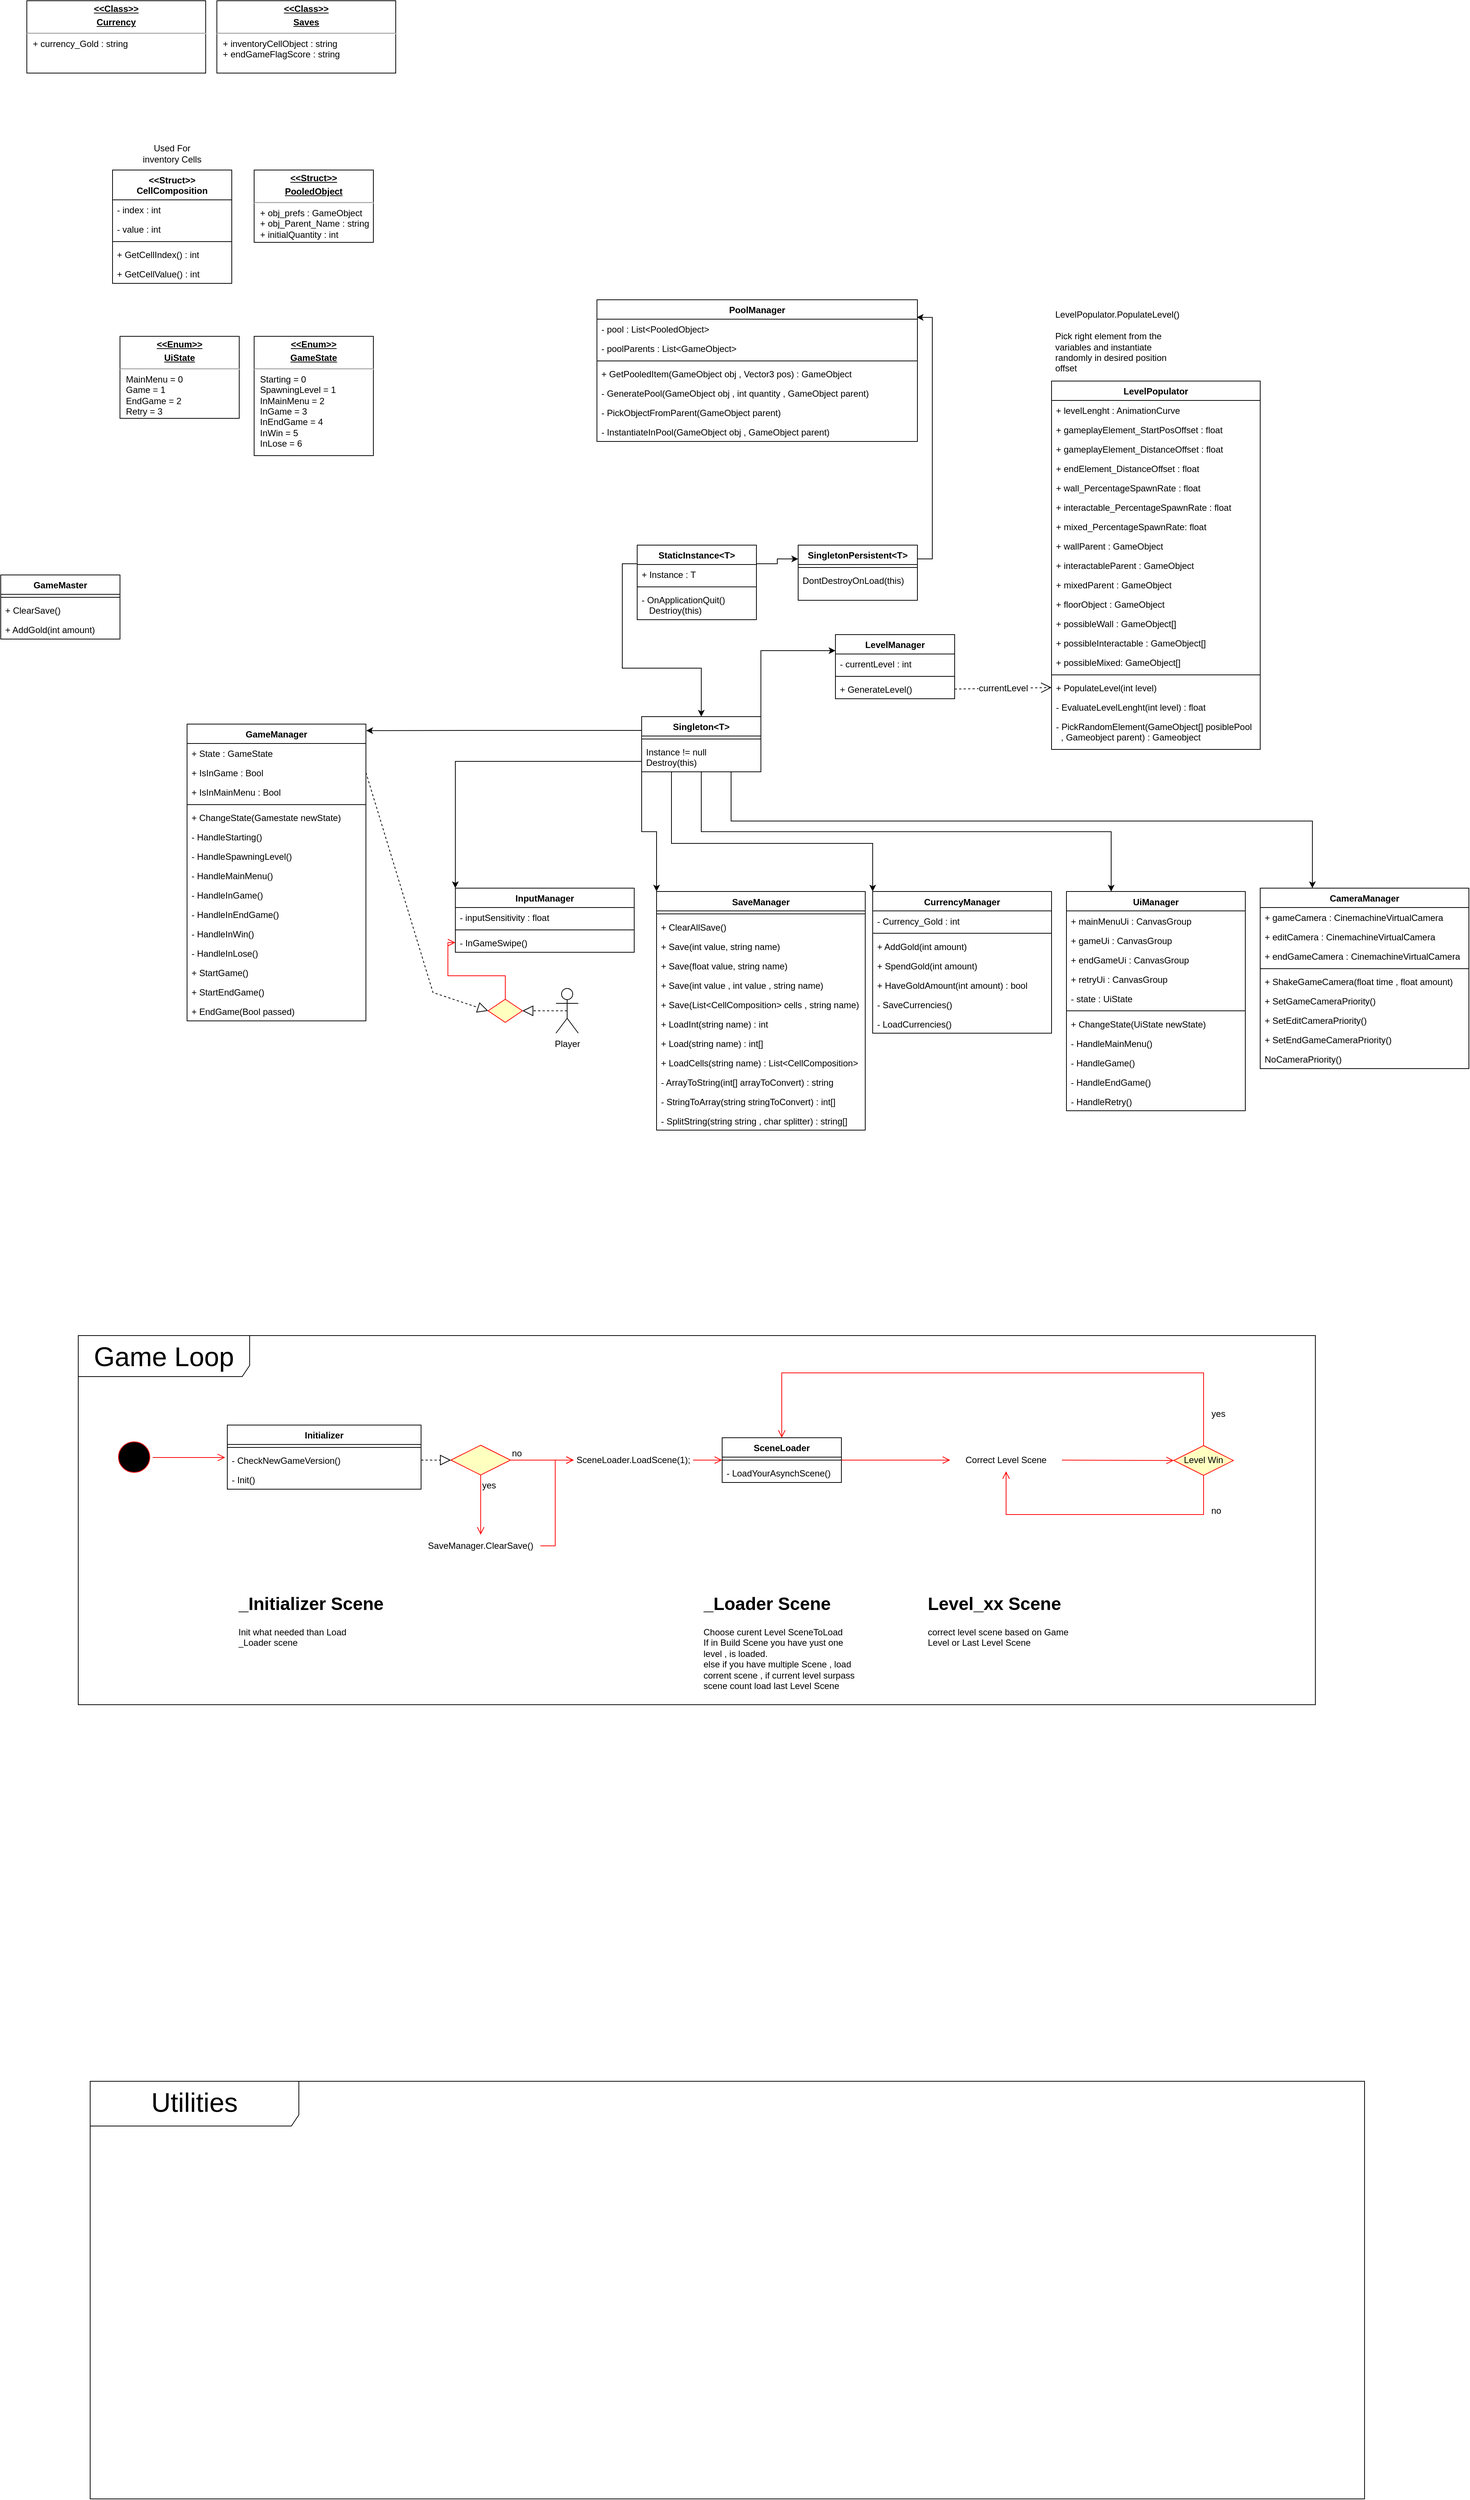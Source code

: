 <mxfile version="22.1.15" type="device">
  <diagram name="Pagina-1" id="1HLM7yD3OIlttsj9hiwS">
    <mxGraphModel dx="5741" dy="2911" grid="1" gridSize="10" guides="1" tooltips="1" connect="1" arrows="1" fold="1" page="1" pageScale="1" pageWidth="827" pageHeight="1169" math="0" shadow="0">
      <root>
        <mxCell id="0" />
        <mxCell id="1" parent="0" />
        <mxCell id="LXqHtSeASHnp6cMAPG7h-18" value="GameManager&lt;br&gt;" style="swimlane;fontStyle=1;align=center;verticalAlign=top;childLayout=stackLayout;horizontal=1;startSize=26;horizontalStack=0;resizeParent=1;resizeParentMax=0;resizeLast=0;collapsible=1;marginBottom=0;whiteSpace=wrap;html=1;" parent="1" vertex="1">
          <mxGeometry x="-270" y="-160" width="240" height="398" as="geometry">
            <mxRectangle x="190" y="250" width="100" height="30" as="alternateBounds" />
          </mxGeometry>
        </mxCell>
        <mxCell id="LXqHtSeASHnp6cMAPG7h-19" value="+ State : GameState" style="text;strokeColor=none;fillColor=none;align=left;verticalAlign=top;spacingLeft=4;spacingRight=4;overflow=hidden;rotatable=0;points=[[0,0.5],[1,0.5]];portConstraint=eastwest;whiteSpace=wrap;html=1;" parent="LXqHtSeASHnp6cMAPG7h-18" vertex="1">
          <mxGeometry y="26" width="240" height="26" as="geometry" />
        </mxCell>
        <mxCell id="EF6S65bS45dlSjVM34WT-1" value="+ IsInGame : Bool&lt;br&gt;" style="text;strokeColor=none;fillColor=none;align=left;verticalAlign=top;spacingLeft=4;spacingRight=4;overflow=hidden;rotatable=0;points=[[0,0.5],[1,0.5]];portConstraint=eastwest;whiteSpace=wrap;html=1;" parent="LXqHtSeASHnp6cMAPG7h-18" vertex="1">
          <mxGeometry y="52" width="240" height="26" as="geometry" />
        </mxCell>
        <mxCell id="EF6S65bS45dlSjVM34WT-2" value="+ IsInMainMenu : Bool" style="text;strokeColor=none;fillColor=none;align=left;verticalAlign=top;spacingLeft=4;spacingRight=4;overflow=hidden;rotatable=0;points=[[0,0.5],[1,0.5]];portConstraint=eastwest;whiteSpace=wrap;html=1;" parent="LXqHtSeASHnp6cMAPG7h-18" vertex="1">
          <mxGeometry y="78" width="240" height="26" as="geometry" />
        </mxCell>
        <mxCell id="LXqHtSeASHnp6cMAPG7h-23" value="" style="line;strokeWidth=1;fillColor=none;align=left;verticalAlign=middle;spacingTop=-1;spacingLeft=3;spacingRight=3;rotatable=0;labelPosition=right;points=[];portConstraint=eastwest;strokeColor=inherit;" parent="LXqHtSeASHnp6cMAPG7h-18" vertex="1">
          <mxGeometry y="104" width="240" height="8" as="geometry" />
        </mxCell>
        <mxCell id="LXqHtSeASHnp6cMAPG7h-24" value="+ ChangeState(Gamestate newState)" style="text;strokeColor=none;fillColor=none;align=left;verticalAlign=top;spacingLeft=4;spacingRight=4;overflow=hidden;rotatable=0;points=[[0,0.5],[1,0.5]];portConstraint=eastwest;whiteSpace=wrap;html=1;" parent="LXqHtSeASHnp6cMAPG7h-18" vertex="1">
          <mxGeometry y="112" width="240" height="26" as="geometry" />
        </mxCell>
        <mxCell id="EF6S65bS45dlSjVM34WT-3" value="- HandleStarting()" style="text;strokeColor=none;fillColor=none;align=left;verticalAlign=top;spacingLeft=4;spacingRight=4;overflow=hidden;rotatable=0;points=[[0,0.5],[1,0.5]];portConstraint=eastwest;whiteSpace=wrap;html=1;" parent="LXqHtSeASHnp6cMAPG7h-18" vertex="1">
          <mxGeometry y="138" width="240" height="26" as="geometry" />
        </mxCell>
        <mxCell id="EF6S65bS45dlSjVM34WT-4" value="- HandleSpawningLevel()" style="text;strokeColor=none;fillColor=none;align=left;verticalAlign=top;spacingLeft=4;spacingRight=4;overflow=hidden;rotatable=0;points=[[0,0.5],[1,0.5]];portConstraint=eastwest;whiteSpace=wrap;html=1;" parent="LXqHtSeASHnp6cMAPG7h-18" vertex="1">
          <mxGeometry y="164" width="240" height="26" as="geometry" />
        </mxCell>
        <mxCell id="EF6S65bS45dlSjVM34WT-5" value="- HandleMainMenu()" style="text;strokeColor=none;fillColor=none;align=left;verticalAlign=top;spacingLeft=4;spacingRight=4;overflow=hidden;rotatable=0;points=[[0,0.5],[1,0.5]];portConstraint=eastwest;whiteSpace=wrap;html=1;" parent="LXqHtSeASHnp6cMAPG7h-18" vertex="1">
          <mxGeometry y="190" width="240" height="26" as="geometry" />
        </mxCell>
        <mxCell id="EF6S65bS45dlSjVM34WT-6" value="- HandleInGame()" style="text;strokeColor=none;fillColor=none;align=left;verticalAlign=top;spacingLeft=4;spacingRight=4;overflow=hidden;rotatable=0;points=[[0,0.5],[1,0.5]];portConstraint=eastwest;whiteSpace=wrap;html=1;" parent="LXqHtSeASHnp6cMAPG7h-18" vertex="1">
          <mxGeometry y="216" width="240" height="26" as="geometry" />
        </mxCell>
        <mxCell id="EF6S65bS45dlSjVM34WT-7" value="- HandleInEndGame()" style="text;strokeColor=none;fillColor=none;align=left;verticalAlign=top;spacingLeft=4;spacingRight=4;overflow=hidden;rotatable=0;points=[[0,0.5],[1,0.5]];portConstraint=eastwest;whiteSpace=wrap;html=1;" parent="LXqHtSeASHnp6cMAPG7h-18" vertex="1">
          <mxGeometry y="242" width="240" height="26" as="geometry" />
        </mxCell>
        <mxCell id="EF6S65bS45dlSjVM34WT-8" value="- HandleInWin()" style="text;strokeColor=none;fillColor=none;align=left;verticalAlign=top;spacingLeft=4;spacingRight=4;overflow=hidden;rotatable=0;points=[[0,0.5],[1,0.5]];portConstraint=eastwest;whiteSpace=wrap;html=1;" parent="LXqHtSeASHnp6cMAPG7h-18" vertex="1">
          <mxGeometry y="268" width="240" height="26" as="geometry" />
        </mxCell>
        <mxCell id="EF6S65bS45dlSjVM34WT-9" value="- HandleInLose()" style="text;strokeColor=none;fillColor=none;align=left;verticalAlign=top;spacingLeft=4;spacingRight=4;overflow=hidden;rotatable=0;points=[[0,0.5],[1,0.5]];portConstraint=eastwest;whiteSpace=wrap;html=1;" parent="LXqHtSeASHnp6cMAPG7h-18" vertex="1">
          <mxGeometry y="294" width="240" height="26" as="geometry" />
        </mxCell>
        <mxCell id="EF6S65bS45dlSjVM34WT-10" value="+ StartGame()" style="text;strokeColor=none;fillColor=none;align=left;verticalAlign=top;spacingLeft=4;spacingRight=4;overflow=hidden;rotatable=0;points=[[0,0.5],[1,0.5]];portConstraint=eastwest;whiteSpace=wrap;html=1;" parent="LXqHtSeASHnp6cMAPG7h-18" vertex="1">
          <mxGeometry y="320" width="240" height="26" as="geometry" />
        </mxCell>
        <mxCell id="EF6S65bS45dlSjVM34WT-11" value="+ StartEndGame()" style="text;strokeColor=none;fillColor=none;align=left;verticalAlign=top;spacingLeft=4;spacingRight=4;overflow=hidden;rotatable=0;points=[[0,0.5],[1,0.5]];portConstraint=eastwest;whiteSpace=wrap;html=1;" parent="LXqHtSeASHnp6cMAPG7h-18" vertex="1">
          <mxGeometry y="346" width="240" height="26" as="geometry" />
        </mxCell>
        <mxCell id="EF6S65bS45dlSjVM34WT-13" value="+ EndGame(Bool passed)" style="text;strokeColor=none;fillColor=none;align=left;verticalAlign=top;spacingLeft=4;spacingRight=4;overflow=hidden;rotatable=0;points=[[0,0.5],[1,0.5]];portConstraint=eastwest;whiteSpace=wrap;html=1;" parent="LXqHtSeASHnp6cMAPG7h-18" vertex="1">
          <mxGeometry y="372" width="240" height="26" as="geometry" />
        </mxCell>
        <mxCell id="EF6S65bS45dlSjVM34WT-14" value="&lt;p style=&quot;margin:0px;margin-top:4px;text-align:center;text-decoration:underline;&quot;&gt;&lt;b&gt;&amp;lt;&amp;lt;Enum&amp;gt;&amp;gt;&lt;/b&gt;&lt;/p&gt;&lt;p style=&quot;margin:0px;margin-top:4px;text-align:center;text-decoration:underline;&quot;&gt;&lt;b&gt;GameState&lt;/b&gt;&lt;/p&gt;&lt;hr&gt;&lt;p style=&quot;margin:0px;margin-left:8px;&quot;&gt;Starting = 0&lt;/p&gt;&lt;p style=&quot;margin:0px;margin-left:8px;&quot;&gt;SpawningLevel = 1&lt;/p&gt;&lt;p style=&quot;margin:0px;margin-left:8px;&quot;&gt;InMainMenu = 2&lt;/p&gt;&lt;p style=&quot;margin:0px;margin-left:8px;&quot;&gt;InGame = 3&lt;/p&gt;&lt;p style=&quot;margin:0px;margin-left:8px;&quot;&gt;InEndGame = 4&lt;/p&gt;&lt;p style=&quot;margin:0px;margin-left:8px;&quot;&gt;InWin = 5&lt;/p&gt;&lt;p style=&quot;margin:0px;margin-left:8px;&quot;&gt;InLose = 6&lt;/p&gt;" style="verticalAlign=top;align=left;overflow=fill;fontSize=12;fontFamily=Helvetica;html=1;whiteSpace=wrap;" parent="1" vertex="1">
          <mxGeometry x="-180" y="-680" width="160" height="160" as="geometry" />
        </mxCell>
        <mxCell id="EF6S65bS45dlSjVM34WT-69" style="edgeStyle=orthogonalEdgeStyle;rounded=0;orthogonalLoop=1;jettySize=auto;html=1;exitX=0;exitY=0.65;exitDx=0;exitDy=0;entryX=0;entryY=0;entryDx=0;entryDy=0;fontFamily=Helvetica;fontSize=12;fontColor=default;startSize=26;exitPerimeter=0;" parent="1" source="EF6S65bS45dlSjVM34WT-24" target="EF6S65bS45dlSjVM34WT-53" edge="1">
          <mxGeometry relative="1" as="geometry" />
        </mxCell>
        <mxCell id="EF6S65bS45dlSjVM34WT-87" style="edgeStyle=orthogonalEdgeStyle;rounded=0;orthogonalLoop=1;jettySize=auto;html=1;exitX=1;exitY=0;exitDx=0;exitDy=0;entryX=0;entryY=0.25;entryDx=0;entryDy=0;fontFamily=Helvetica;fontSize=12;fontColor=default;startSize=26;" parent="1" source="EF6S65bS45dlSjVM34WT-21" target="EF6S65bS45dlSjVM34WT-83" edge="1">
          <mxGeometry relative="1" as="geometry" />
        </mxCell>
        <mxCell id="EF6S65bS45dlSjVM34WT-179" style="edgeStyle=orthogonalEdgeStyle;rounded=0;orthogonalLoop=1;jettySize=auto;html=1;exitX=0;exitY=1;exitDx=0;exitDy=0;entryX=0;entryY=0;entryDx=0;entryDy=0;fontFamily=Helvetica;fontSize=12;fontColor=default;startSize=26;" parent="1" source="EF6S65bS45dlSjVM34WT-21" target="EF6S65bS45dlSjVM34WT-125" edge="1">
          <mxGeometry relative="1" as="geometry" />
        </mxCell>
        <mxCell id="EF6S65bS45dlSjVM34WT-180" style="edgeStyle=orthogonalEdgeStyle;rounded=0;orthogonalLoop=1;jettySize=auto;html=1;exitX=0.25;exitY=1;exitDx=0;exitDy=0;fontFamily=Helvetica;fontSize=12;fontColor=default;startSize=26;entryX=0;entryY=0;entryDx=0;entryDy=0;" parent="1" source="EF6S65bS45dlSjVM34WT-21" target="EF6S65bS45dlSjVM34WT-181" edge="1">
          <mxGeometry relative="1" as="geometry">
            <mxPoint x="940" y="28.333" as="targetPoint" />
            <Array as="points">
              <mxPoint x="380" />
              <mxPoint x="650" />
            </Array>
          </mxGeometry>
        </mxCell>
        <mxCell id="EF6S65bS45dlSjVM34WT-218" style="edgeStyle=orthogonalEdgeStyle;rounded=0;orthogonalLoop=1;jettySize=auto;html=1;exitX=0.5;exitY=1;exitDx=0;exitDy=0;entryX=0.25;entryY=0;entryDx=0;entryDy=0;fontFamily=Helvetica;fontSize=12;fontColor=default;startSize=26;" parent="1" source="EF6S65bS45dlSjVM34WT-21" target="EF6S65bS45dlSjVM34WT-201" edge="1">
          <mxGeometry relative="1" as="geometry" />
        </mxCell>
        <mxCell id="EF6S65bS45dlSjVM34WT-237" style="edgeStyle=orthogonalEdgeStyle;rounded=0;orthogonalLoop=1;jettySize=auto;html=1;exitX=0.75;exitY=1;exitDx=0;exitDy=0;entryX=0.25;entryY=0;entryDx=0;entryDy=0;fontFamily=Helvetica;fontSize=12;fontColor=default;startSize=26;" parent="1" source="EF6S65bS45dlSjVM34WT-21" target="EF6S65bS45dlSjVM34WT-225" edge="1">
          <mxGeometry relative="1" as="geometry">
            <Array as="points">
              <mxPoint x="460" y="-30" />
              <mxPoint x="1240" y="-30" />
            </Array>
          </mxGeometry>
        </mxCell>
        <mxCell id="EF6S65bS45dlSjVM34WT-21" value="Singleton&amp;lt;T&amp;gt;" style="swimlane;fontStyle=1;align=center;verticalAlign=top;childLayout=stackLayout;horizontal=1;startSize=26;horizontalStack=0;resizeParent=1;resizeParentMax=0;resizeLast=0;collapsible=1;marginBottom=0;whiteSpace=wrap;html=1;strokeColor=default;fontFamily=Helvetica;fontSize=12;fontColor=default;fillColor=default;" parent="1" vertex="1">
          <mxGeometry x="340" y="-170" width="160" height="74" as="geometry" />
        </mxCell>
        <mxCell id="EF6S65bS45dlSjVM34WT-23" value="" style="line;strokeWidth=1;fillColor=none;align=left;verticalAlign=middle;spacingTop=-1;spacingLeft=3;spacingRight=3;rotatable=0;labelPosition=right;points=[];portConstraint=eastwest;strokeColor=inherit;fontFamily=Helvetica;fontSize=12;fontColor=default;startSize=26;html=1;" parent="EF6S65bS45dlSjVM34WT-21" vertex="1">
          <mxGeometry y="26" width="160" height="8" as="geometry" />
        </mxCell>
        <mxCell id="EF6S65bS45dlSjVM34WT-24" value="Instance != null&amp;nbsp;&lt;br style=&quot;border-color: var(--border-color);&quot;&gt;Destroy(this)" style="text;strokeColor=none;fillColor=none;align=left;verticalAlign=top;spacingLeft=4;spacingRight=4;overflow=hidden;rotatable=0;points=[[0,0.5],[1,0.5]];portConstraint=eastwest;whiteSpace=wrap;html=1;fontSize=12;fontFamily=Helvetica;fontColor=default;" parent="EF6S65bS45dlSjVM34WT-21" vertex="1">
          <mxGeometry y="34" width="160" height="40" as="geometry" />
        </mxCell>
        <mxCell id="EF6S65bS45dlSjVM34WT-34" style="edgeStyle=orthogonalEdgeStyle;rounded=0;orthogonalLoop=1;jettySize=auto;html=1;exitX=0;exitY=0.25;exitDx=0;exitDy=0;entryX=0.5;entryY=0;entryDx=0;entryDy=0;fontFamily=Helvetica;fontSize=12;fontColor=default;startSize=26;" parent="1" source="EF6S65bS45dlSjVM34WT-26" target="EF6S65bS45dlSjVM34WT-21" edge="1">
          <mxGeometry relative="1" as="geometry" />
        </mxCell>
        <mxCell id="EF6S65bS45dlSjVM34WT-109" style="edgeStyle=orthogonalEdgeStyle;rounded=0;orthogonalLoop=1;jettySize=auto;html=1;exitX=1;exitY=0.25;exitDx=0;exitDy=0;entryX=0;entryY=0.25;entryDx=0;entryDy=0;fontFamily=Helvetica;fontSize=12;fontColor=default;startSize=26;" parent="1" source="EF6S65bS45dlSjVM34WT-26" target="EF6S65bS45dlSjVM34WT-35" edge="1">
          <mxGeometry relative="1" as="geometry" />
        </mxCell>
        <mxCell id="EF6S65bS45dlSjVM34WT-26" value="StaticInstance&amp;lt;T&amp;gt;" style="swimlane;fontStyle=1;align=center;verticalAlign=top;childLayout=stackLayout;horizontal=1;startSize=26;horizontalStack=0;resizeParent=1;resizeParentMax=0;resizeLast=0;collapsible=1;marginBottom=0;whiteSpace=wrap;html=1;strokeColor=default;fontFamily=Helvetica;fontSize=12;fontColor=default;fillColor=default;" parent="1" vertex="1">
          <mxGeometry x="334" y="-400" width="160" height="100" as="geometry" />
        </mxCell>
        <mxCell id="EF6S65bS45dlSjVM34WT-27" value="+ Instance : T" style="text;strokeColor=none;fillColor=none;align=left;verticalAlign=top;spacingLeft=4;spacingRight=4;overflow=hidden;rotatable=0;points=[[0,0.5],[1,0.5]];portConstraint=eastwest;whiteSpace=wrap;html=1;fontSize=12;fontFamily=Helvetica;fontColor=default;" parent="EF6S65bS45dlSjVM34WT-26" vertex="1">
          <mxGeometry y="26" width="160" height="26" as="geometry" />
        </mxCell>
        <mxCell id="EF6S65bS45dlSjVM34WT-28" value="" style="line;strokeWidth=1;fillColor=none;align=left;verticalAlign=middle;spacingTop=-1;spacingLeft=3;spacingRight=3;rotatable=0;labelPosition=right;points=[];portConstraint=eastwest;strokeColor=inherit;fontFamily=Helvetica;fontSize=12;fontColor=default;startSize=26;html=1;" parent="EF6S65bS45dlSjVM34WT-26" vertex="1">
          <mxGeometry y="52" width="160" height="8" as="geometry" />
        </mxCell>
        <mxCell id="EF6S65bS45dlSjVM34WT-29" value="- OnApplicationQuit()&lt;br&gt;&amp;nbsp; &amp;nbsp;Destrioy(this)" style="text;strokeColor=none;fillColor=none;align=left;verticalAlign=top;spacingLeft=4;spacingRight=4;overflow=hidden;rotatable=0;points=[[0,0.5],[1,0.5]];portConstraint=eastwest;whiteSpace=wrap;html=1;fontSize=12;fontFamily=Helvetica;fontColor=default;" parent="EF6S65bS45dlSjVM34WT-26" vertex="1">
          <mxGeometry y="60" width="160" height="40" as="geometry" />
        </mxCell>
        <mxCell id="EF6S65bS45dlSjVM34WT-35" value="SingletonPersistent&amp;lt;T&amp;gt;" style="swimlane;fontStyle=1;align=center;verticalAlign=top;childLayout=stackLayout;horizontal=1;startSize=26;horizontalStack=0;resizeParent=1;resizeParentMax=0;resizeLast=0;collapsible=1;marginBottom=0;whiteSpace=wrap;html=1;strokeColor=default;fontFamily=Helvetica;fontSize=12;fontColor=default;fillColor=default;" parent="1" vertex="1">
          <mxGeometry x="550" y="-400" width="160" height="74" as="geometry" />
        </mxCell>
        <mxCell id="EF6S65bS45dlSjVM34WT-36" value="" style="line;strokeWidth=1;fillColor=none;align=left;verticalAlign=middle;spacingTop=-1;spacingLeft=3;spacingRight=3;rotatable=0;labelPosition=right;points=[];portConstraint=eastwest;strokeColor=inherit;fontFamily=Helvetica;fontSize=12;fontColor=default;startSize=26;html=1;" parent="EF6S65bS45dlSjVM34WT-35" vertex="1">
          <mxGeometry y="26" width="160" height="8" as="geometry" />
        </mxCell>
        <mxCell id="EF6S65bS45dlSjVM34WT-37" value="&lt;span style=&quot;background-color: initial;&quot;&gt;DontDestroyOnLoad(this)&lt;/span&gt;&lt;br&gt;&lt;div&gt;&lt;br&gt;&lt;/div&gt;" style="text;strokeColor=none;fillColor=none;align=left;verticalAlign=top;spacingLeft=4;spacingRight=4;overflow=hidden;rotatable=0;points=[[0,0.5],[1,0.5]];portConstraint=eastwest;whiteSpace=wrap;html=1;fontSize=12;fontFamily=Helvetica;fontColor=default;" parent="EF6S65bS45dlSjVM34WT-35" vertex="1">
          <mxGeometry y="34" width="160" height="40" as="geometry" />
        </mxCell>
        <mxCell id="EF6S65bS45dlSjVM34WT-48" value="GameMaster" style="swimlane;fontStyle=1;align=center;verticalAlign=top;childLayout=stackLayout;horizontal=1;startSize=26;horizontalStack=0;resizeParent=1;resizeParentMax=0;resizeLast=0;collapsible=1;marginBottom=0;whiteSpace=wrap;html=1;strokeColor=default;fontFamily=Helvetica;fontSize=12;fontColor=default;fillColor=default;" parent="1" vertex="1">
          <mxGeometry x="-520" y="-360" width="160" height="86" as="geometry" />
        </mxCell>
        <mxCell id="EF6S65bS45dlSjVM34WT-50" value="" style="line;strokeWidth=1;fillColor=none;align=left;verticalAlign=middle;spacingTop=-1;spacingLeft=3;spacingRight=3;rotatable=0;labelPosition=right;points=[];portConstraint=eastwest;strokeColor=inherit;fontFamily=Helvetica;fontSize=12;fontColor=default;startSize=26;html=1;" parent="EF6S65bS45dlSjVM34WT-48" vertex="1">
          <mxGeometry y="26" width="160" height="8" as="geometry" />
        </mxCell>
        <mxCell id="EF6S65bS45dlSjVM34WT-51" value="+ ClearSave()" style="text;strokeColor=none;fillColor=none;align=left;verticalAlign=top;spacingLeft=4;spacingRight=4;overflow=hidden;rotatable=0;points=[[0,0.5],[1,0.5]];portConstraint=eastwest;whiteSpace=wrap;html=1;fontSize=12;fontFamily=Helvetica;fontColor=default;" parent="EF6S65bS45dlSjVM34WT-48" vertex="1">
          <mxGeometry y="34" width="160" height="26" as="geometry" />
        </mxCell>
        <mxCell id="EF6S65bS45dlSjVM34WT-52" value="+ AddGold(int amount)" style="text;strokeColor=none;fillColor=none;align=left;verticalAlign=top;spacingLeft=4;spacingRight=4;overflow=hidden;rotatable=0;points=[[0,0.5],[1,0.5]];portConstraint=eastwest;whiteSpace=wrap;html=1;fontSize=12;fontFamily=Helvetica;fontColor=default;" parent="EF6S65bS45dlSjVM34WT-48" vertex="1">
          <mxGeometry y="60" width="160" height="26" as="geometry" />
        </mxCell>
        <mxCell id="EF6S65bS45dlSjVM34WT-53" value="InputManager" style="swimlane;fontStyle=1;align=center;verticalAlign=top;childLayout=stackLayout;horizontal=1;startSize=26;horizontalStack=0;resizeParent=1;resizeParentMax=0;resizeLast=0;collapsible=1;marginBottom=0;whiteSpace=wrap;html=1;" parent="1" vertex="1">
          <mxGeometry x="90" y="60" width="240" height="86" as="geometry">
            <mxRectangle x="190" y="250" width="100" height="30" as="alternateBounds" />
          </mxGeometry>
        </mxCell>
        <mxCell id="EF6S65bS45dlSjVM34WT-54" value="- inputSensitivity : float" style="text;strokeColor=none;fillColor=none;align=left;verticalAlign=top;spacingLeft=4;spacingRight=4;overflow=hidden;rotatable=0;points=[[0,0.5],[1,0.5]];portConstraint=eastwest;whiteSpace=wrap;html=1;" parent="EF6S65bS45dlSjVM34WT-53" vertex="1">
          <mxGeometry y="26" width="240" height="26" as="geometry" />
        </mxCell>
        <mxCell id="EF6S65bS45dlSjVM34WT-57" value="" style="line;strokeWidth=1;fillColor=none;align=left;verticalAlign=middle;spacingTop=-1;spacingLeft=3;spacingRight=3;rotatable=0;labelPosition=right;points=[];portConstraint=eastwest;strokeColor=inherit;" parent="EF6S65bS45dlSjVM34WT-53" vertex="1">
          <mxGeometry y="52" width="240" height="8" as="geometry" />
        </mxCell>
        <mxCell id="EF6S65bS45dlSjVM34WT-58" value="- InGameSwipe()" style="text;strokeColor=none;fillColor=none;align=left;verticalAlign=top;spacingLeft=4;spacingRight=4;overflow=hidden;rotatable=0;points=[[0,0.5],[1,0.5]];portConstraint=eastwest;whiteSpace=wrap;html=1;" parent="EF6S65bS45dlSjVM34WT-53" vertex="1">
          <mxGeometry y="60" width="240" height="26" as="geometry" />
        </mxCell>
        <mxCell id="EF6S65bS45dlSjVM34WT-74" value="Player" style="shape=umlActor;verticalLabelPosition=bottom;verticalAlign=top;html=1;strokeColor=default;align=center;fontFamily=Helvetica;fontSize=12;fontColor=default;startSize=26;fillColor=default;" parent="1" vertex="1">
          <mxGeometry x="225" y="194.5" width="30" height="60" as="geometry" />
        </mxCell>
        <mxCell id="EF6S65bS45dlSjVM34WT-75" value="" style="rhombus;whiteSpace=wrap;html=1;fontColor=#000000;fillColor=#ffffc0;strokeColor=#ff0000;align=center;verticalAlign=top;fontFamily=Helvetica;fontSize=12;startSize=26;" parent="1" vertex="1">
          <mxGeometry x="134" y="209" width="46" height="31" as="geometry" />
        </mxCell>
        <mxCell id="EF6S65bS45dlSjVM34WT-77" value="" style="edgeStyle=orthogonalEdgeStyle;html=1;align=left;verticalAlign=top;endArrow=open;endSize=8;strokeColor=#ff0000;rounded=0;fontFamily=Helvetica;fontSize=12;fontColor=default;entryX=0;entryY=0.5;entryDx=0;entryDy=0;" parent="1" source="EF6S65bS45dlSjVM34WT-75" target="EF6S65bS45dlSjVM34WT-58" edge="1">
          <mxGeometry x="-1" y="-15" relative="1" as="geometry">
            <mxPoint x="174" y="309" as="targetPoint" />
            <mxPoint x="-15" y="15" as="offset" />
          </mxGeometry>
        </mxCell>
        <mxCell id="EF6S65bS45dlSjVM34WT-79" value="" style="endArrow=block;dashed=1;endFill=0;endSize=12;html=1;rounded=0;fontFamily=Helvetica;fontSize=12;fontColor=default;exitX=1;exitY=0.5;exitDx=0;exitDy=0;entryX=0;entryY=0.5;entryDx=0;entryDy=0;" parent="1" source="EF6S65bS45dlSjVM34WT-1" target="EF6S65bS45dlSjVM34WT-75" edge="1">
          <mxGeometry width="160" relative="1" as="geometry">
            <mxPoint x="310" y="160" as="sourcePoint" />
            <mxPoint x="470" y="160" as="targetPoint" />
            <Array as="points">
              <mxPoint x="60" y="200" />
            </Array>
          </mxGeometry>
        </mxCell>
        <mxCell id="EF6S65bS45dlSjVM34WT-82" value="" style="endArrow=block;dashed=1;endFill=0;endSize=12;html=1;rounded=0;fontFamily=Helvetica;fontSize=12;fontColor=default;entryX=1;entryY=0.5;entryDx=0;entryDy=0;exitX=0.5;exitY=0.5;exitDx=0;exitDy=0;exitPerimeter=0;" parent="1" source="EF6S65bS45dlSjVM34WT-74" target="EF6S65bS45dlSjVM34WT-75" edge="1">
          <mxGeometry width="160" relative="1" as="geometry">
            <mxPoint x="160" y="320" as="sourcePoint" />
            <mxPoint x="320" y="320" as="targetPoint" />
          </mxGeometry>
        </mxCell>
        <mxCell id="EF6S65bS45dlSjVM34WT-83" value="LevelManager" style="swimlane;fontStyle=1;align=center;verticalAlign=top;childLayout=stackLayout;horizontal=1;startSize=26;horizontalStack=0;resizeParent=1;resizeParentMax=0;resizeLast=0;collapsible=1;marginBottom=0;whiteSpace=wrap;html=1;strokeColor=default;fontFamily=Helvetica;fontSize=12;fontColor=default;fillColor=default;" parent="1" vertex="1">
          <mxGeometry x="600" y="-280" width="160" height="86" as="geometry" />
        </mxCell>
        <mxCell id="EF6S65bS45dlSjVM34WT-84" value="- currentLevel : int" style="text;strokeColor=none;fillColor=none;align=left;verticalAlign=top;spacingLeft=4;spacingRight=4;overflow=hidden;rotatable=0;points=[[0,0.5],[1,0.5]];portConstraint=eastwest;whiteSpace=wrap;html=1;fontSize=12;fontFamily=Helvetica;fontColor=default;" parent="EF6S65bS45dlSjVM34WT-83" vertex="1">
          <mxGeometry y="26" width="160" height="26" as="geometry" />
        </mxCell>
        <mxCell id="EF6S65bS45dlSjVM34WT-85" value="" style="line;strokeWidth=1;fillColor=none;align=left;verticalAlign=middle;spacingTop=-1;spacingLeft=3;spacingRight=3;rotatable=0;labelPosition=right;points=[];portConstraint=eastwest;strokeColor=inherit;fontFamily=Helvetica;fontSize=12;fontColor=default;startSize=26;html=1;" parent="EF6S65bS45dlSjVM34WT-83" vertex="1">
          <mxGeometry y="52" width="160" height="8" as="geometry" />
        </mxCell>
        <mxCell id="EF6S65bS45dlSjVM34WT-86" value="+ GenerateLevel()" style="text;strokeColor=none;fillColor=none;align=left;verticalAlign=top;spacingLeft=4;spacingRight=4;overflow=hidden;rotatable=0;points=[[0,0.5],[1,0.5]];portConstraint=eastwest;whiteSpace=wrap;html=1;fontSize=12;fontFamily=Helvetica;fontColor=default;" parent="EF6S65bS45dlSjVM34WT-83" vertex="1">
          <mxGeometry y="60" width="160" height="26" as="geometry" />
        </mxCell>
        <mxCell id="EF6S65bS45dlSjVM34WT-88" value="LevelPopulator" style="swimlane;fontStyle=1;align=center;verticalAlign=top;childLayout=stackLayout;horizontal=1;startSize=26;horizontalStack=0;resizeParent=1;resizeParentMax=0;resizeLast=0;collapsible=1;marginBottom=0;whiteSpace=wrap;html=1;strokeColor=default;fontFamily=Helvetica;fontSize=12;fontColor=default;fillColor=default;" parent="1" vertex="1">
          <mxGeometry x="890" y="-620" width="280" height="494" as="geometry" />
        </mxCell>
        <mxCell id="EF6S65bS45dlSjVM34WT-89" value="+ levelLenght : AnimationCurve" style="text;strokeColor=none;fillColor=none;align=left;verticalAlign=top;spacingLeft=4;spacingRight=4;overflow=hidden;rotatable=0;points=[[0,0.5],[1,0.5]];portConstraint=eastwest;whiteSpace=wrap;html=1;fontSize=12;fontFamily=Helvetica;fontColor=default;" parent="EF6S65bS45dlSjVM34WT-88" vertex="1">
          <mxGeometry y="26" width="280" height="26" as="geometry" />
        </mxCell>
        <mxCell id="EF6S65bS45dlSjVM34WT-95" value="+ gameplayElement_StartPosOffset : float" style="text;strokeColor=none;fillColor=none;align=left;verticalAlign=top;spacingLeft=4;spacingRight=4;overflow=hidden;rotatable=0;points=[[0,0.5],[1,0.5]];portConstraint=eastwest;whiteSpace=wrap;html=1;fontSize=12;fontFamily=Helvetica;fontColor=default;" parent="EF6S65bS45dlSjVM34WT-88" vertex="1">
          <mxGeometry y="52" width="280" height="26" as="geometry" />
        </mxCell>
        <mxCell id="EF6S65bS45dlSjVM34WT-96" value="+&amp;nbsp;gameplayElement_DistanceOffset : float" style="text;strokeColor=none;fillColor=none;align=left;verticalAlign=top;spacingLeft=4;spacingRight=4;overflow=hidden;rotatable=0;points=[[0,0.5],[1,0.5]];portConstraint=eastwest;whiteSpace=wrap;html=1;fontSize=12;fontFamily=Helvetica;fontColor=default;" parent="EF6S65bS45dlSjVM34WT-88" vertex="1">
          <mxGeometry y="78" width="280" height="26" as="geometry" />
        </mxCell>
        <mxCell id="EF6S65bS45dlSjVM34WT-97" value="+&amp;nbsp;endElement_DistanceOffset : float" style="text;strokeColor=none;fillColor=none;align=left;verticalAlign=top;spacingLeft=4;spacingRight=4;overflow=hidden;rotatable=0;points=[[0,0.5],[1,0.5]];portConstraint=eastwest;whiteSpace=wrap;html=1;fontSize=12;fontFamily=Helvetica;fontColor=default;" parent="EF6S65bS45dlSjVM34WT-88" vertex="1">
          <mxGeometry y="104" width="280" height="26" as="geometry" />
        </mxCell>
        <mxCell id="EF6S65bS45dlSjVM34WT-98" value="+&amp;nbsp;wall_PercentageSpawnRate : float" style="text;strokeColor=none;fillColor=none;align=left;verticalAlign=top;spacingLeft=4;spacingRight=4;overflow=hidden;rotatable=0;points=[[0,0.5],[1,0.5]];portConstraint=eastwest;whiteSpace=wrap;html=1;fontSize=12;fontFamily=Helvetica;fontColor=default;" parent="EF6S65bS45dlSjVM34WT-88" vertex="1">
          <mxGeometry y="130" width="280" height="26" as="geometry" />
        </mxCell>
        <mxCell id="EF6S65bS45dlSjVM34WT-99" value="+&amp;nbsp;interactable_PercentageSpawnRate : float" style="text;strokeColor=none;fillColor=none;align=left;verticalAlign=top;spacingLeft=4;spacingRight=4;overflow=hidden;rotatable=0;points=[[0,0.5],[1,0.5]];portConstraint=eastwest;whiteSpace=wrap;html=1;fontSize=12;fontFamily=Helvetica;fontColor=default;" parent="EF6S65bS45dlSjVM34WT-88" vertex="1">
          <mxGeometry y="156" width="280" height="26" as="geometry" />
        </mxCell>
        <mxCell id="EF6S65bS45dlSjVM34WT-100" value="+&amp;nbsp;mixed_PercentageSpawnRate: float" style="text;strokeColor=none;fillColor=none;align=left;verticalAlign=top;spacingLeft=4;spacingRight=4;overflow=hidden;rotatable=0;points=[[0,0.5],[1,0.5]];portConstraint=eastwest;whiteSpace=wrap;html=1;fontSize=12;fontFamily=Helvetica;fontColor=default;" parent="EF6S65bS45dlSjVM34WT-88" vertex="1">
          <mxGeometry y="182" width="280" height="26" as="geometry" />
        </mxCell>
        <mxCell id="EF6S65bS45dlSjVM34WT-101" value="+&amp;nbsp;wallParent : GameObject" style="text;strokeColor=none;fillColor=none;align=left;verticalAlign=top;spacingLeft=4;spacingRight=4;overflow=hidden;rotatable=0;points=[[0,0.5],[1,0.5]];portConstraint=eastwest;whiteSpace=wrap;html=1;fontSize=12;fontFamily=Helvetica;fontColor=default;" parent="EF6S65bS45dlSjVM34WT-88" vertex="1">
          <mxGeometry y="208" width="280" height="26" as="geometry" />
        </mxCell>
        <mxCell id="EF6S65bS45dlSjVM34WT-102" value="+&amp;nbsp;interactableParent : GameObject" style="text;strokeColor=none;fillColor=none;align=left;verticalAlign=top;spacingLeft=4;spacingRight=4;overflow=hidden;rotatable=0;points=[[0,0.5],[1,0.5]];portConstraint=eastwest;whiteSpace=wrap;html=1;fontSize=12;fontFamily=Helvetica;fontColor=default;" parent="EF6S65bS45dlSjVM34WT-88" vertex="1">
          <mxGeometry y="234" width="280" height="26" as="geometry" />
        </mxCell>
        <mxCell id="EF6S65bS45dlSjVM34WT-103" value="+&amp;nbsp;mixedParent : GameObject" style="text;strokeColor=none;fillColor=none;align=left;verticalAlign=top;spacingLeft=4;spacingRight=4;overflow=hidden;rotatable=0;points=[[0,0.5],[1,0.5]];portConstraint=eastwest;whiteSpace=wrap;html=1;fontSize=12;fontFamily=Helvetica;fontColor=default;" parent="EF6S65bS45dlSjVM34WT-88" vertex="1">
          <mxGeometry y="260" width="280" height="26" as="geometry" />
        </mxCell>
        <mxCell id="EF6S65bS45dlSjVM34WT-104" value="+&amp;nbsp;floorObject : GameObject" style="text;strokeColor=none;fillColor=none;align=left;verticalAlign=top;spacingLeft=4;spacingRight=4;overflow=hidden;rotatable=0;points=[[0,0.5],[1,0.5]];portConstraint=eastwest;whiteSpace=wrap;html=1;fontSize=12;fontFamily=Helvetica;fontColor=default;" parent="EF6S65bS45dlSjVM34WT-88" vertex="1">
          <mxGeometry y="286" width="280" height="26" as="geometry" />
        </mxCell>
        <mxCell id="EF6S65bS45dlSjVM34WT-105" value="+&amp;nbsp;possibleWall : GameObject[]" style="text;strokeColor=none;fillColor=none;align=left;verticalAlign=top;spacingLeft=4;spacingRight=4;overflow=hidden;rotatable=0;points=[[0,0.5],[1,0.5]];portConstraint=eastwest;whiteSpace=wrap;html=1;fontSize=12;fontFamily=Helvetica;fontColor=default;" parent="EF6S65bS45dlSjVM34WT-88" vertex="1">
          <mxGeometry y="312" width="280" height="26" as="geometry" />
        </mxCell>
        <mxCell id="EF6S65bS45dlSjVM34WT-106" value="+&amp;nbsp;possibleInteractable : GameObject[]" style="text;strokeColor=none;fillColor=none;align=left;verticalAlign=top;spacingLeft=4;spacingRight=4;overflow=hidden;rotatable=0;points=[[0,0.5],[1,0.5]];portConstraint=eastwest;whiteSpace=wrap;html=1;fontSize=12;fontFamily=Helvetica;fontColor=default;" parent="EF6S65bS45dlSjVM34WT-88" vertex="1">
          <mxGeometry y="338" width="280" height="26" as="geometry" />
        </mxCell>
        <mxCell id="EF6S65bS45dlSjVM34WT-107" value="+&amp;nbsp;possibleMixed: GameObject[]" style="text;strokeColor=none;fillColor=none;align=left;verticalAlign=top;spacingLeft=4;spacingRight=4;overflow=hidden;rotatable=0;points=[[0,0.5],[1,0.5]];portConstraint=eastwest;whiteSpace=wrap;html=1;fontSize=12;fontFamily=Helvetica;fontColor=default;" parent="EF6S65bS45dlSjVM34WT-88" vertex="1">
          <mxGeometry y="364" width="280" height="26" as="geometry" />
        </mxCell>
        <mxCell id="EF6S65bS45dlSjVM34WT-90" value="" style="line;strokeWidth=1;fillColor=none;align=left;verticalAlign=middle;spacingTop=-1;spacingLeft=3;spacingRight=3;rotatable=0;labelPosition=right;points=[];portConstraint=eastwest;strokeColor=inherit;fontFamily=Helvetica;fontSize=12;fontColor=default;startSize=26;html=1;" parent="EF6S65bS45dlSjVM34WT-88" vertex="1">
          <mxGeometry y="390" width="280" height="8" as="geometry" />
        </mxCell>
        <mxCell id="EF6S65bS45dlSjVM34WT-91" value="+ PopulateLevel(int level)" style="text;strokeColor=none;fillColor=none;align=left;verticalAlign=top;spacingLeft=4;spacingRight=4;overflow=hidden;rotatable=0;points=[[0,0.5],[1,0.5]];portConstraint=eastwest;whiteSpace=wrap;html=1;fontSize=12;fontFamily=Helvetica;fontColor=default;" parent="EF6S65bS45dlSjVM34WT-88" vertex="1">
          <mxGeometry y="398" width="280" height="26" as="geometry" />
        </mxCell>
        <mxCell id="EF6S65bS45dlSjVM34WT-94" value="- EvaluateLevelLenght(int level) : float" style="text;strokeColor=none;fillColor=none;align=left;verticalAlign=top;spacingLeft=4;spacingRight=4;overflow=hidden;rotatable=0;points=[[0,0.5],[1,0.5]];portConstraint=eastwest;whiteSpace=wrap;html=1;fontSize=12;fontFamily=Helvetica;fontColor=default;" parent="EF6S65bS45dlSjVM34WT-88" vertex="1">
          <mxGeometry y="424" width="280" height="26" as="geometry" />
        </mxCell>
        <mxCell id="EF6S65bS45dlSjVM34WT-93" value="- PickRandomElement(GameObject[] posiblePool&amp;nbsp; &amp;nbsp; , Gameobject parent) : Gameobject" style="text;strokeColor=none;fillColor=none;align=left;verticalAlign=top;spacingLeft=4;spacingRight=4;overflow=hidden;rotatable=0;points=[[0,0.5],[1,0.5]];portConstraint=eastwest;whiteSpace=wrap;html=1;fontSize=12;fontFamily=Helvetica;fontColor=default;" parent="EF6S65bS45dlSjVM34WT-88" vertex="1">
          <mxGeometry y="450" width="280" height="44" as="geometry" />
        </mxCell>
        <mxCell id="EF6S65bS45dlSjVM34WT-92" value="currentLevel" style="endArrow=open;endSize=12;dashed=1;html=1;rounded=0;fontFamily=Helvetica;fontSize=12;fontColor=default;exitX=1;exitY=0.5;exitDx=0;exitDy=0;entryX=0;entryY=0.5;entryDx=0;entryDy=0;" parent="1" source="EF6S65bS45dlSjVM34WT-86" target="EF6S65bS45dlSjVM34WT-91" edge="1">
          <mxGeometry width="160" relative="1" as="geometry">
            <mxPoint x="780" y="-80" as="sourcePoint" />
            <mxPoint x="940" y="-80" as="targetPoint" />
          </mxGeometry>
        </mxCell>
        <mxCell id="EF6S65bS45dlSjVM34WT-108" value="&lt;br&gt;LevelPopulator.PopulateLevel()&lt;br&gt;&lt;br&gt;Pick right element from the variables and instantiate randomly in desired position offset" style="text;html=1;strokeColor=none;fillColor=none;spacing=5;spacingTop=-20;whiteSpace=wrap;overflow=hidden;rounded=0;fontSize=12;fontFamily=Helvetica;fontColor=default;" parent="1" vertex="1">
          <mxGeometry x="890" y="-720" width="180" height="100" as="geometry" />
        </mxCell>
        <mxCell id="EF6S65bS45dlSjVM34WT-110" value="PoolManager" style="swimlane;fontStyle=1;align=center;verticalAlign=top;childLayout=stackLayout;horizontal=1;startSize=26;horizontalStack=0;resizeParent=1;resizeParentMax=0;resizeLast=0;collapsible=1;marginBottom=0;whiteSpace=wrap;html=1;strokeColor=default;fontFamily=Helvetica;fontSize=12;fontColor=default;fillColor=default;" parent="1" vertex="1">
          <mxGeometry x="280" y="-729" width="430" height="190" as="geometry" />
        </mxCell>
        <mxCell id="EF6S65bS45dlSjVM34WT-111" value="- pool : List&amp;lt;PooledObject&amp;gt;" style="text;strokeColor=none;fillColor=none;align=left;verticalAlign=top;spacingLeft=4;spacingRight=4;overflow=hidden;rotatable=0;points=[[0,0.5],[1,0.5]];portConstraint=eastwest;whiteSpace=wrap;html=1;fontSize=12;fontFamily=Helvetica;fontColor=default;" parent="EF6S65bS45dlSjVM34WT-110" vertex="1">
          <mxGeometry y="26" width="430" height="26" as="geometry" />
        </mxCell>
        <mxCell id="EF6S65bS45dlSjVM34WT-116" value="- poolParents : List&amp;lt;GameObject&amp;gt;" style="text;strokeColor=none;fillColor=none;align=left;verticalAlign=top;spacingLeft=4;spacingRight=4;overflow=hidden;rotatable=0;points=[[0,0.5],[1,0.5]];portConstraint=eastwest;whiteSpace=wrap;html=1;fontSize=12;fontFamily=Helvetica;fontColor=default;" parent="EF6S65bS45dlSjVM34WT-110" vertex="1">
          <mxGeometry y="52" width="430" height="26" as="geometry" />
        </mxCell>
        <mxCell id="EF6S65bS45dlSjVM34WT-112" value="" style="line;strokeWidth=1;fillColor=none;align=left;verticalAlign=middle;spacingTop=-1;spacingLeft=3;spacingRight=3;rotatable=0;labelPosition=right;points=[];portConstraint=eastwest;strokeColor=inherit;fontFamily=Helvetica;fontSize=12;fontColor=default;startSize=26;html=1;" parent="EF6S65bS45dlSjVM34WT-110" vertex="1">
          <mxGeometry y="78" width="430" height="8" as="geometry" />
        </mxCell>
        <mxCell id="EF6S65bS45dlSjVM34WT-117" value="+ GetPooledItem(GameObject obj , Vector3 pos) : GameObject" style="text;strokeColor=none;fillColor=none;align=left;verticalAlign=top;spacingLeft=4;spacingRight=4;overflow=hidden;rotatable=0;points=[[0,0.5],[1,0.5]];portConstraint=eastwest;whiteSpace=wrap;html=1;fontSize=12;fontFamily=Helvetica;fontColor=default;" parent="EF6S65bS45dlSjVM34WT-110" vertex="1">
          <mxGeometry y="86" width="430" height="26" as="geometry" />
        </mxCell>
        <mxCell id="EF6S65bS45dlSjVM34WT-120" value="- GeneratePool(GameObject obj , int quantity , GameObject parent)" style="text;strokeColor=none;fillColor=none;align=left;verticalAlign=top;spacingLeft=4;spacingRight=4;overflow=hidden;rotatable=0;points=[[0,0.5],[1,0.5]];portConstraint=eastwest;whiteSpace=wrap;html=1;fontSize=12;fontFamily=Helvetica;fontColor=default;" parent="EF6S65bS45dlSjVM34WT-110" vertex="1">
          <mxGeometry y="112" width="430" height="26" as="geometry" />
        </mxCell>
        <mxCell id="EF6S65bS45dlSjVM34WT-121" value="- PickObjectFromParent(GameObject parent)" style="text;strokeColor=none;fillColor=none;align=left;verticalAlign=top;spacingLeft=4;spacingRight=4;overflow=hidden;rotatable=0;points=[[0,0.5],[1,0.5]];portConstraint=eastwest;whiteSpace=wrap;html=1;fontSize=12;fontFamily=Helvetica;fontColor=default;" parent="EF6S65bS45dlSjVM34WT-110" vertex="1">
          <mxGeometry y="138" width="430" height="26" as="geometry" />
        </mxCell>
        <mxCell id="EF6S65bS45dlSjVM34WT-123" value="- InstantiateInPool(GameObject obj , GameObject parent)" style="text;strokeColor=none;fillColor=none;align=left;verticalAlign=top;spacingLeft=4;spacingRight=4;overflow=hidden;rotatable=0;points=[[0,0.5],[1,0.5]];portConstraint=eastwest;whiteSpace=wrap;html=1;fontSize=12;fontFamily=Helvetica;fontColor=default;" parent="EF6S65bS45dlSjVM34WT-110" vertex="1">
          <mxGeometry y="164" width="430" height="26" as="geometry" />
        </mxCell>
        <mxCell id="EF6S65bS45dlSjVM34WT-115" value="&lt;p style=&quot;margin:0px;margin-top:4px;text-align:center;text-decoration:underline;&quot;&gt;&lt;b&gt;&amp;lt;&amp;lt;Struct&amp;gt;&amp;gt;&lt;/b&gt;&lt;/p&gt;&lt;p style=&quot;margin:0px;margin-top:4px;text-align:center;text-decoration:underline;&quot;&gt;&lt;b&gt;PooledObject&lt;/b&gt;&lt;/p&gt;&lt;hr&gt;&lt;p style=&quot;margin:0px;margin-left:8px;&quot;&gt;+ obj_prefs : GameObject&lt;/p&gt;&lt;p style=&quot;margin:0px;margin-left:8px;&quot;&gt;+ obj_Parent_Name : string&lt;/p&gt;&lt;p style=&quot;margin:0px;margin-left:8px;&quot;&gt;+ initialQuantity : int&lt;/p&gt;" style="verticalAlign=top;align=left;overflow=fill;fontSize=12;fontFamily=Helvetica;html=1;whiteSpace=wrap;" parent="1" vertex="1">
          <mxGeometry x="-180" y="-903" width="160" height="97" as="geometry" />
        </mxCell>
        <mxCell id="EF6S65bS45dlSjVM34WT-124" style="edgeStyle=orthogonalEdgeStyle;rounded=0;orthogonalLoop=1;jettySize=auto;html=1;exitX=1;exitY=0.25;exitDx=0;exitDy=0;entryX=0.998;entryY=0.124;entryDx=0;entryDy=0;entryPerimeter=0;fontFamily=Helvetica;fontSize=12;fontColor=default;startSize=26;" parent="1" source="EF6S65bS45dlSjVM34WT-35" target="EF6S65bS45dlSjVM34WT-110" edge="1">
          <mxGeometry relative="1" as="geometry" />
        </mxCell>
        <mxCell id="EF6S65bS45dlSjVM34WT-125" value="SaveManager&lt;br&gt;" style="swimlane;fontStyle=1;align=center;verticalAlign=top;childLayout=stackLayout;horizontal=1;startSize=26;horizontalStack=0;resizeParent=1;resizeParentMax=0;resizeLast=0;collapsible=1;marginBottom=0;whiteSpace=wrap;html=1;strokeColor=default;fontFamily=Helvetica;fontSize=12;fontColor=default;fillColor=default;" parent="1" vertex="1">
          <mxGeometry x="360" y="64.5" width="280" height="320" as="geometry" />
        </mxCell>
        <mxCell id="EF6S65bS45dlSjVM34WT-127" value="" style="line;strokeWidth=1;fillColor=none;align=left;verticalAlign=middle;spacingTop=-1;spacingLeft=3;spacingRight=3;rotatable=0;labelPosition=right;points=[];portConstraint=eastwest;strokeColor=inherit;fontFamily=Helvetica;fontSize=12;fontColor=default;startSize=26;html=1;" parent="EF6S65bS45dlSjVM34WT-125" vertex="1">
          <mxGeometry y="26" width="280" height="8" as="geometry" />
        </mxCell>
        <mxCell id="EF6S65bS45dlSjVM34WT-128" value="+ ClearAllSave()" style="text;strokeColor=none;fillColor=none;align=left;verticalAlign=top;spacingLeft=4;spacingRight=4;overflow=hidden;rotatable=0;points=[[0,0.5],[1,0.5]];portConstraint=eastwest;whiteSpace=wrap;html=1;fontSize=12;fontFamily=Helvetica;fontColor=default;" parent="EF6S65bS45dlSjVM34WT-125" vertex="1">
          <mxGeometry y="34" width="280" height="26" as="geometry" />
        </mxCell>
        <mxCell id="EF6S65bS45dlSjVM34WT-141" value="+ Save(int value, string name)" style="text;strokeColor=none;fillColor=none;align=left;verticalAlign=top;spacingLeft=4;spacingRight=4;overflow=hidden;rotatable=0;points=[[0,0.5],[1,0.5]];portConstraint=eastwest;whiteSpace=wrap;html=1;fontSize=12;fontFamily=Helvetica;fontColor=default;" parent="EF6S65bS45dlSjVM34WT-125" vertex="1">
          <mxGeometry y="60" width="280" height="26" as="geometry" />
        </mxCell>
        <mxCell id="EF6S65bS45dlSjVM34WT-142" value="+ Save(float value, string name)" style="text;strokeColor=none;fillColor=none;align=left;verticalAlign=top;spacingLeft=4;spacingRight=4;overflow=hidden;rotatable=0;points=[[0,0.5],[1,0.5]];portConstraint=eastwest;whiteSpace=wrap;html=1;fontSize=12;fontFamily=Helvetica;fontColor=default;" parent="EF6S65bS45dlSjVM34WT-125" vertex="1">
          <mxGeometry y="86" width="280" height="26" as="geometry" />
        </mxCell>
        <mxCell id="EF6S65bS45dlSjVM34WT-143" value="+ Save(int value , int value , string name)" style="text;strokeColor=none;fillColor=none;align=left;verticalAlign=top;spacingLeft=4;spacingRight=4;overflow=hidden;rotatable=0;points=[[0,0.5],[1,0.5]];portConstraint=eastwest;whiteSpace=wrap;html=1;fontSize=12;fontFamily=Helvetica;fontColor=default;" parent="EF6S65bS45dlSjVM34WT-125" vertex="1">
          <mxGeometry y="112" width="280" height="26" as="geometry" />
        </mxCell>
        <mxCell id="EF6S65bS45dlSjVM34WT-144" value="+ Save(List&amp;lt;CellComposition&amp;gt; cells , string name)" style="text;strokeColor=none;fillColor=none;align=left;verticalAlign=top;spacingLeft=4;spacingRight=4;overflow=hidden;rotatable=0;points=[[0,0.5],[1,0.5]];portConstraint=eastwest;whiteSpace=wrap;html=1;fontSize=12;fontFamily=Helvetica;fontColor=default;" parent="EF6S65bS45dlSjVM34WT-125" vertex="1">
          <mxGeometry y="138" width="280" height="26" as="geometry" />
        </mxCell>
        <mxCell id="EF6S65bS45dlSjVM34WT-145" value="+ LoadInt(string name) : int" style="text;strokeColor=none;fillColor=none;align=left;verticalAlign=top;spacingLeft=4;spacingRight=4;overflow=hidden;rotatable=0;points=[[0,0.5],[1,0.5]];portConstraint=eastwest;whiteSpace=wrap;html=1;fontSize=12;fontFamily=Helvetica;fontColor=default;" parent="EF6S65bS45dlSjVM34WT-125" vertex="1">
          <mxGeometry y="164" width="280" height="26" as="geometry" />
        </mxCell>
        <mxCell id="EF6S65bS45dlSjVM34WT-146" value="+ Load(string name) : int[]" style="text;strokeColor=none;fillColor=none;align=left;verticalAlign=top;spacingLeft=4;spacingRight=4;overflow=hidden;rotatable=0;points=[[0,0.5],[1,0.5]];portConstraint=eastwest;whiteSpace=wrap;html=1;fontSize=12;fontFamily=Helvetica;fontColor=default;" parent="EF6S65bS45dlSjVM34WT-125" vertex="1">
          <mxGeometry y="190" width="280" height="26" as="geometry" />
        </mxCell>
        <mxCell id="EF6S65bS45dlSjVM34WT-147" value="+ LoadCells(string name) : List&amp;lt;CellComposition&amp;gt;" style="text;strokeColor=none;fillColor=none;align=left;verticalAlign=top;spacingLeft=4;spacingRight=4;overflow=hidden;rotatable=0;points=[[0,0.5],[1,0.5]];portConstraint=eastwest;whiteSpace=wrap;html=1;fontSize=12;fontFamily=Helvetica;fontColor=default;" parent="EF6S65bS45dlSjVM34WT-125" vertex="1">
          <mxGeometry y="216" width="280" height="26" as="geometry" />
        </mxCell>
        <mxCell id="EF6S65bS45dlSjVM34WT-148" value="- ArrayToString(int[] arrayToConvert) : string" style="text;strokeColor=none;fillColor=none;align=left;verticalAlign=top;spacingLeft=4;spacingRight=4;overflow=hidden;rotatable=0;points=[[0,0.5],[1,0.5]];portConstraint=eastwest;whiteSpace=wrap;html=1;fontSize=12;fontFamily=Helvetica;fontColor=default;" parent="EF6S65bS45dlSjVM34WT-125" vertex="1">
          <mxGeometry y="242" width="280" height="26" as="geometry" />
        </mxCell>
        <mxCell id="EF6S65bS45dlSjVM34WT-149" value="- StringToArray(string stringToConvert) : int[]" style="text;strokeColor=none;fillColor=none;align=left;verticalAlign=top;spacingLeft=4;spacingRight=4;overflow=hidden;rotatable=0;points=[[0,0.5],[1,0.5]];portConstraint=eastwest;whiteSpace=wrap;html=1;fontSize=12;fontFamily=Helvetica;fontColor=default;" parent="EF6S65bS45dlSjVM34WT-125" vertex="1">
          <mxGeometry y="268" width="280" height="26" as="geometry" />
        </mxCell>
        <mxCell id="EF6S65bS45dlSjVM34WT-150" value="- SplitString(string string , char splitter) : string[]" style="text;strokeColor=none;fillColor=none;align=left;verticalAlign=top;spacingLeft=4;spacingRight=4;overflow=hidden;rotatable=0;points=[[0,0.5],[1,0.5]];portConstraint=eastwest;whiteSpace=wrap;html=1;fontSize=12;fontFamily=Helvetica;fontColor=default;" parent="EF6S65bS45dlSjVM34WT-125" vertex="1">
          <mxGeometry y="294" width="280" height="26" as="geometry" />
        </mxCell>
        <mxCell id="EF6S65bS45dlSjVM34WT-131" value="Used For inventory Cells" style="text;html=1;strokeColor=none;fillColor=none;align=center;verticalAlign=middle;whiteSpace=wrap;rounded=0;fontSize=12;fontFamily=Helvetica;fontColor=default;" parent="1" vertex="1">
          <mxGeometry x="-335" y="-940" width="90" height="30" as="geometry" />
        </mxCell>
        <mxCell id="EF6S65bS45dlSjVM34WT-133" value="&amp;lt;&amp;lt;Struct&amp;gt;&amp;gt;&lt;br&gt;CellComposition" style="swimlane;fontStyle=1;align=center;verticalAlign=top;childLayout=stackLayout;horizontal=1;startSize=40;horizontalStack=0;resizeParent=1;resizeParentMax=0;resizeLast=0;collapsible=1;marginBottom=0;whiteSpace=wrap;html=1;strokeColor=default;fontFamily=Helvetica;fontSize=12;fontColor=default;fillColor=default;" parent="1" vertex="1">
          <mxGeometry x="-370" y="-903" width="160" height="152" as="geometry" />
        </mxCell>
        <mxCell id="EF6S65bS45dlSjVM34WT-134" value="- index : int" style="text;strokeColor=none;fillColor=none;align=left;verticalAlign=top;spacingLeft=4;spacingRight=4;overflow=hidden;rotatable=0;points=[[0,0.5],[1,0.5]];portConstraint=eastwest;whiteSpace=wrap;html=1;fontSize=12;fontFamily=Helvetica;fontColor=default;" parent="EF6S65bS45dlSjVM34WT-133" vertex="1">
          <mxGeometry y="40" width="160" height="26" as="geometry" />
        </mxCell>
        <mxCell id="EF6S65bS45dlSjVM34WT-140" value="- value : int" style="text;strokeColor=none;fillColor=none;align=left;verticalAlign=top;spacingLeft=4;spacingRight=4;overflow=hidden;rotatable=0;points=[[0,0.5],[1,0.5]];portConstraint=eastwest;whiteSpace=wrap;html=1;fontSize=12;fontFamily=Helvetica;fontColor=default;" parent="EF6S65bS45dlSjVM34WT-133" vertex="1">
          <mxGeometry y="66" width="160" height="26" as="geometry" />
        </mxCell>
        <mxCell id="EF6S65bS45dlSjVM34WT-135" value="" style="line;strokeWidth=1;fillColor=none;align=left;verticalAlign=middle;spacingTop=-1;spacingLeft=3;spacingRight=3;rotatable=0;labelPosition=right;points=[];portConstraint=eastwest;strokeColor=inherit;fontFamily=Helvetica;fontSize=12;fontColor=default;startSize=26;html=1;" parent="EF6S65bS45dlSjVM34WT-133" vertex="1">
          <mxGeometry y="92" width="160" height="8" as="geometry" />
        </mxCell>
        <mxCell id="EF6S65bS45dlSjVM34WT-136" value="+ GetCellIndex() : int" style="text;strokeColor=none;fillColor=none;align=left;verticalAlign=top;spacingLeft=4;spacingRight=4;overflow=hidden;rotatable=0;points=[[0,0.5],[1,0.5]];portConstraint=eastwest;whiteSpace=wrap;html=1;fontSize=12;fontFamily=Helvetica;fontColor=default;" parent="EF6S65bS45dlSjVM34WT-133" vertex="1">
          <mxGeometry y="100" width="160" height="26" as="geometry" />
        </mxCell>
        <mxCell id="EF6S65bS45dlSjVM34WT-139" value="+ GetCellValue() : int" style="text;strokeColor=none;fillColor=none;align=left;verticalAlign=top;spacingLeft=4;spacingRight=4;overflow=hidden;rotatable=0;points=[[0,0.5],[1,0.5]];portConstraint=eastwest;whiteSpace=wrap;html=1;fontSize=12;fontFamily=Helvetica;fontColor=default;" parent="EF6S65bS45dlSjVM34WT-133" vertex="1">
          <mxGeometry y="126" width="160" height="26" as="geometry" />
        </mxCell>
        <mxCell id="EF6S65bS45dlSjVM34WT-159" value="&lt;p style=&quot;margin:0px;margin-top:4px;text-align:center;text-decoration:underline;&quot;&gt;&lt;b&gt;&amp;lt;&amp;lt;Class&amp;gt;&amp;gt;&lt;/b&gt;&lt;/p&gt;&lt;p style=&quot;margin:0px;margin-top:4px;text-align:center;text-decoration:underline;&quot;&gt;&lt;b&gt;Saves&lt;/b&gt;&lt;/p&gt;&lt;hr&gt;&lt;p style=&quot;margin:0px;margin-left:8px;&quot;&gt;+ inventoryCellObject : string&lt;br&gt;+ endGameFlagScore : string&lt;/p&gt;" style="verticalAlign=top;align=left;overflow=fill;fontSize=12;fontFamily=Helvetica;html=1;whiteSpace=wrap;" parent="1" vertex="1">
          <mxGeometry x="-230" y="-1130" width="240" height="97" as="geometry" />
        </mxCell>
        <mxCell id="EF6S65bS45dlSjVM34WT-160" value="&lt;p style=&quot;margin:0px;margin-top:4px;text-align:center;text-decoration:underline;&quot;&gt;&lt;b&gt;&amp;lt;&amp;lt;Class&amp;gt;&amp;gt;&lt;/b&gt;&lt;/p&gt;&lt;p style=&quot;margin:0px;margin-top:4px;text-align:center;text-decoration:underline;&quot;&gt;&lt;b&gt;Currency&lt;/b&gt;&lt;/p&gt;&lt;hr&gt;&lt;p style=&quot;margin:0px;margin-left:8px;&quot;&gt;+ currency_Gold : string&lt;br&gt;&lt;br&gt;&lt;/p&gt;" style="verticalAlign=top;align=left;overflow=fill;fontSize=12;fontFamily=Helvetica;html=1;whiteSpace=wrap;" parent="1" vertex="1">
          <mxGeometry x="-485" y="-1130" width="240" height="97" as="geometry" />
        </mxCell>
        <mxCell id="EF6S65bS45dlSjVM34WT-181" value="CurrencyManager" style="swimlane;fontStyle=1;align=center;verticalAlign=top;childLayout=stackLayout;horizontal=1;startSize=26;horizontalStack=0;resizeParent=1;resizeParentMax=0;resizeLast=0;collapsible=1;marginBottom=0;whiteSpace=wrap;html=1;" parent="1" vertex="1">
          <mxGeometry x="650" y="64.5" width="240" height="190" as="geometry">
            <mxRectangle x="190" y="250" width="100" height="30" as="alternateBounds" />
          </mxGeometry>
        </mxCell>
        <mxCell id="EF6S65bS45dlSjVM34WT-182" value="- Currency_Gold : int" style="text;strokeColor=none;fillColor=none;align=left;verticalAlign=top;spacingLeft=4;spacingRight=4;overflow=hidden;rotatable=0;points=[[0,0.5],[1,0.5]];portConstraint=eastwest;whiteSpace=wrap;html=1;" parent="EF6S65bS45dlSjVM34WT-181" vertex="1">
          <mxGeometry y="26" width="240" height="26" as="geometry" />
        </mxCell>
        <mxCell id="EF6S65bS45dlSjVM34WT-185" value="" style="line;strokeWidth=1;fillColor=none;align=left;verticalAlign=middle;spacingTop=-1;spacingLeft=3;spacingRight=3;rotatable=0;labelPosition=right;points=[];portConstraint=eastwest;strokeColor=inherit;" parent="EF6S65bS45dlSjVM34WT-181" vertex="1">
          <mxGeometry y="52" width="240" height="8" as="geometry" />
        </mxCell>
        <mxCell id="EF6S65bS45dlSjVM34WT-195" value="+ AddGold(int amount)" style="text;strokeColor=none;fillColor=none;align=left;verticalAlign=top;spacingLeft=4;spacingRight=4;overflow=hidden;rotatable=0;points=[[0,0.5],[1,0.5]];portConstraint=eastwest;whiteSpace=wrap;html=1;" parent="EF6S65bS45dlSjVM34WT-181" vertex="1">
          <mxGeometry y="60" width="240" height="26" as="geometry" />
        </mxCell>
        <mxCell id="EF6S65bS45dlSjVM34WT-197" value="+ SpendGold(int amount)" style="text;strokeColor=none;fillColor=none;align=left;verticalAlign=top;spacingLeft=4;spacingRight=4;overflow=hidden;rotatable=0;points=[[0,0.5],[1,0.5]];portConstraint=eastwest;whiteSpace=wrap;html=1;" parent="EF6S65bS45dlSjVM34WT-181" vertex="1">
          <mxGeometry y="86" width="240" height="26" as="geometry" />
        </mxCell>
        <mxCell id="EF6S65bS45dlSjVM34WT-198" value="+ HaveGoldAmount(int amount) : bool" style="text;strokeColor=none;fillColor=none;align=left;verticalAlign=top;spacingLeft=4;spacingRight=4;overflow=hidden;rotatable=0;points=[[0,0.5],[1,0.5]];portConstraint=eastwest;whiteSpace=wrap;html=1;" parent="EF6S65bS45dlSjVM34WT-181" vertex="1">
          <mxGeometry y="112" width="240" height="26" as="geometry" />
        </mxCell>
        <mxCell id="EF6S65bS45dlSjVM34WT-199" value="- SaveCurrencies()" style="text;strokeColor=none;fillColor=none;align=left;verticalAlign=top;spacingLeft=4;spacingRight=4;overflow=hidden;rotatable=0;points=[[0,0.5],[1,0.5]];portConstraint=eastwest;whiteSpace=wrap;html=1;" parent="EF6S65bS45dlSjVM34WT-181" vertex="1">
          <mxGeometry y="138" width="240" height="26" as="geometry" />
        </mxCell>
        <mxCell id="EF6S65bS45dlSjVM34WT-200" value="- LoadCurrencies()" style="text;strokeColor=none;fillColor=none;align=left;verticalAlign=top;spacingLeft=4;spacingRight=4;overflow=hidden;rotatable=0;points=[[0,0.5],[1,0.5]];portConstraint=eastwest;whiteSpace=wrap;html=1;" parent="EF6S65bS45dlSjVM34WT-181" vertex="1">
          <mxGeometry y="164" width="240" height="26" as="geometry" />
        </mxCell>
        <mxCell id="EF6S65bS45dlSjVM34WT-201" value="UiManager" style="swimlane;fontStyle=1;align=center;verticalAlign=top;childLayout=stackLayout;horizontal=1;startSize=26;horizontalStack=0;resizeParent=1;resizeParentMax=0;resizeLast=0;collapsible=1;marginBottom=0;whiteSpace=wrap;html=1;" parent="1" vertex="1">
          <mxGeometry x="910" y="64.5" width="240" height="294" as="geometry">
            <mxRectangle x="190" y="250" width="100" height="30" as="alternateBounds" />
          </mxGeometry>
        </mxCell>
        <mxCell id="EF6S65bS45dlSjVM34WT-202" value="+ mainMenuUi : CanvasGroup" style="text;strokeColor=none;fillColor=none;align=left;verticalAlign=top;spacingLeft=4;spacingRight=4;overflow=hidden;rotatable=0;points=[[0,0.5],[1,0.5]];portConstraint=eastwest;whiteSpace=wrap;html=1;" parent="EF6S65bS45dlSjVM34WT-201" vertex="1">
          <mxGeometry y="26" width="240" height="26" as="geometry" />
        </mxCell>
        <mxCell id="EF6S65bS45dlSjVM34WT-219" value="+ gameUi : CanvasGroup" style="text;strokeColor=none;fillColor=none;align=left;verticalAlign=top;spacingLeft=4;spacingRight=4;overflow=hidden;rotatable=0;points=[[0,0.5],[1,0.5]];portConstraint=eastwest;whiteSpace=wrap;html=1;" parent="EF6S65bS45dlSjVM34WT-201" vertex="1">
          <mxGeometry y="52" width="240" height="26" as="geometry" />
        </mxCell>
        <mxCell id="EF6S65bS45dlSjVM34WT-220" value="+ endGameUi : CanvasGroup" style="text;strokeColor=none;fillColor=none;align=left;verticalAlign=top;spacingLeft=4;spacingRight=4;overflow=hidden;rotatable=0;points=[[0,0.5],[1,0.5]];portConstraint=eastwest;whiteSpace=wrap;html=1;" parent="EF6S65bS45dlSjVM34WT-201" vertex="1">
          <mxGeometry y="78" width="240" height="26" as="geometry" />
        </mxCell>
        <mxCell id="EF6S65bS45dlSjVM34WT-221" value="+ retryUi : CanvasGroup" style="text;strokeColor=none;fillColor=none;align=left;verticalAlign=top;spacingLeft=4;spacingRight=4;overflow=hidden;rotatable=0;points=[[0,0.5],[1,0.5]];portConstraint=eastwest;whiteSpace=wrap;html=1;" parent="EF6S65bS45dlSjVM34WT-201" vertex="1">
          <mxGeometry y="104" width="240" height="26" as="geometry" />
        </mxCell>
        <mxCell id="EF6S65bS45dlSjVM34WT-223" value="- state : UiState" style="text;strokeColor=none;fillColor=none;align=left;verticalAlign=top;spacingLeft=4;spacingRight=4;overflow=hidden;rotatable=0;points=[[0,0.5],[1,0.5]];portConstraint=eastwest;whiteSpace=wrap;html=1;" parent="EF6S65bS45dlSjVM34WT-201" vertex="1">
          <mxGeometry y="130" width="240" height="26" as="geometry" />
        </mxCell>
        <mxCell id="EF6S65bS45dlSjVM34WT-205" value="" style="line;strokeWidth=1;fillColor=none;align=left;verticalAlign=middle;spacingTop=-1;spacingLeft=3;spacingRight=3;rotatable=0;labelPosition=right;points=[];portConstraint=eastwest;strokeColor=inherit;" parent="EF6S65bS45dlSjVM34WT-201" vertex="1">
          <mxGeometry y="156" width="240" height="8" as="geometry" />
        </mxCell>
        <mxCell id="EF6S65bS45dlSjVM34WT-206" value="+ ChangeState(UiState newState)" style="text;strokeColor=none;fillColor=none;align=left;verticalAlign=top;spacingLeft=4;spacingRight=4;overflow=hidden;rotatable=0;points=[[0,0.5],[1,0.5]];portConstraint=eastwest;whiteSpace=wrap;html=1;" parent="EF6S65bS45dlSjVM34WT-201" vertex="1">
          <mxGeometry y="164" width="240" height="26" as="geometry" />
        </mxCell>
        <mxCell id="EF6S65bS45dlSjVM34WT-207" value="- HandleMainMenu()" style="text;strokeColor=none;fillColor=none;align=left;verticalAlign=top;spacingLeft=4;spacingRight=4;overflow=hidden;rotatable=0;points=[[0,0.5],[1,0.5]];portConstraint=eastwest;whiteSpace=wrap;html=1;" parent="EF6S65bS45dlSjVM34WT-201" vertex="1">
          <mxGeometry y="190" width="240" height="26" as="geometry" />
        </mxCell>
        <mxCell id="EF6S65bS45dlSjVM34WT-208" value="- HandleGame()" style="text;strokeColor=none;fillColor=none;align=left;verticalAlign=top;spacingLeft=4;spacingRight=4;overflow=hidden;rotatable=0;points=[[0,0.5],[1,0.5]];portConstraint=eastwest;whiteSpace=wrap;html=1;" parent="EF6S65bS45dlSjVM34WT-201" vertex="1">
          <mxGeometry y="216" width="240" height="26" as="geometry" />
        </mxCell>
        <mxCell id="EF6S65bS45dlSjVM34WT-209" value="- HandleEndGame()" style="text;strokeColor=none;fillColor=none;align=left;verticalAlign=top;spacingLeft=4;spacingRight=4;overflow=hidden;rotatable=0;points=[[0,0.5],[1,0.5]];portConstraint=eastwest;whiteSpace=wrap;html=1;" parent="EF6S65bS45dlSjVM34WT-201" vertex="1">
          <mxGeometry y="242" width="240" height="26" as="geometry" />
        </mxCell>
        <mxCell id="EF6S65bS45dlSjVM34WT-210" value="- HandleRetry()" style="text;strokeColor=none;fillColor=none;align=left;verticalAlign=top;spacingLeft=4;spacingRight=4;overflow=hidden;rotatable=0;points=[[0,0.5],[1,0.5]];portConstraint=eastwest;whiteSpace=wrap;html=1;" parent="EF6S65bS45dlSjVM34WT-201" vertex="1">
          <mxGeometry y="268" width="240" height="26" as="geometry" />
        </mxCell>
        <mxCell id="EF6S65bS45dlSjVM34WT-217" style="edgeStyle=orthogonalEdgeStyle;rounded=0;orthogonalLoop=1;jettySize=auto;html=1;exitX=0;exitY=0.25;exitDx=0;exitDy=0;entryX=1.002;entryY=0.022;entryDx=0;entryDy=0;entryPerimeter=0;fontFamily=Helvetica;fontSize=12;fontColor=default;startSize=26;" parent="1" source="EF6S65bS45dlSjVM34WT-21" target="LXqHtSeASHnp6cMAPG7h-18" edge="1">
          <mxGeometry relative="1" as="geometry" />
        </mxCell>
        <mxCell id="EF6S65bS45dlSjVM34WT-224" value="&lt;p style=&quot;margin:0px;margin-top:4px;text-align:center;text-decoration:underline;&quot;&gt;&lt;b&gt;&amp;lt;&amp;lt;Enum&amp;gt;&amp;gt;&lt;/b&gt;&lt;/p&gt;&lt;p style=&quot;margin:0px;margin-top:4px;text-align:center;text-decoration:underline;&quot;&gt;&lt;b&gt;UiState&lt;/b&gt;&lt;/p&gt;&lt;hr&gt;&lt;p style=&quot;margin:0px;margin-left:8px;&quot;&gt;MainMenu = 0&lt;/p&gt;&lt;p style=&quot;margin:0px;margin-left:8px;&quot;&gt;Game = 1&lt;/p&gt;&lt;p style=&quot;margin:0px;margin-left:8px;&quot;&gt;EndGame = 2&lt;/p&gt;&lt;p style=&quot;margin:0px;margin-left:8px;&quot;&gt;Retry = 3&lt;/p&gt;&lt;p style=&quot;margin:0px;margin-left:8px;&quot;&gt;&lt;br&gt;&lt;/p&gt;" style="verticalAlign=top;align=left;overflow=fill;fontSize=12;fontFamily=Helvetica;html=1;whiteSpace=wrap;" parent="1" vertex="1">
          <mxGeometry x="-360" y="-680" width="160" height="110" as="geometry" />
        </mxCell>
        <mxCell id="EF6S65bS45dlSjVM34WT-225" value="CameraManager" style="swimlane;fontStyle=1;align=center;verticalAlign=top;childLayout=stackLayout;horizontal=1;startSize=26;horizontalStack=0;resizeParent=1;resizeParentMax=0;resizeLast=0;collapsible=1;marginBottom=0;whiteSpace=wrap;html=1;" parent="1" vertex="1">
          <mxGeometry x="1170" y="60" width="280" height="242" as="geometry">
            <mxRectangle x="190" y="250" width="100" height="30" as="alternateBounds" />
          </mxGeometry>
        </mxCell>
        <mxCell id="EF6S65bS45dlSjVM34WT-226" value="+ gameCamera : CinemachineVirtualCamera" style="text;strokeColor=none;fillColor=none;align=left;verticalAlign=top;spacingLeft=4;spacingRight=4;overflow=hidden;rotatable=0;points=[[0,0.5],[1,0.5]];portConstraint=eastwest;whiteSpace=wrap;html=1;" parent="EF6S65bS45dlSjVM34WT-225" vertex="1">
          <mxGeometry y="26" width="280" height="26" as="geometry" />
        </mxCell>
        <mxCell id="EF6S65bS45dlSjVM34WT-238" value="+ editCamera : CinemachineVirtualCamera" style="text;strokeColor=none;fillColor=none;align=left;verticalAlign=top;spacingLeft=4;spacingRight=4;overflow=hidden;rotatable=0;points=[[0,0.5],[1,0.5]];portConstraint=eastwest;whiteSpace=wrap;html=1;" parent="EF6S65bS45dlSjVM34WT-225" vertex="1">
          <mxGeometry y="52" width="280" height="26" as="geometry" />
        </mxCell>
        <mxCell id="EF6S65bS45dlSjVM34WT-239" value="+ endGameCamera : CinemachineVirtualCamera" style="text;strokeColor=none;fillColor=none;align=left;verticalAlign=top;spacingLeft=4;spacingRight=4;overflow=hidden;rotatable=0;points=[[0,0.5],[1,0.5]];portConstraint=eastwest;whiteSpace=wrap;html=1;" parent="EF6S65bS45dlSjVM34WT-225" vertex="1">
          <mxGeometry y="78" width="280" height="26" as="geometry" />
        </mxCell>
        <mxCell id="EF6S65bS45dlSjVM34WT-231" value="" style="line;strokeWidth=1;fillColor=none;align=left;verticalAlign=middle;spacingTop=-1;spacingLeft=3;spacingRight=3;rotatable=0;labelPosition=right;points=[];portConstraint=eastwest;strokeColor=inherit;" parent="EF6S65bS45dlSjVM34WT-225" vertex="1">
          <mxGeometry y="104" width="280" height="8" as="geometry" />
        </mxCell>
        <mxCell id="EF6S65bS45dlSjVM34WT-232" value="+ ShakeGameCamera(float time , float amount)" style="text;strokeColor=none;fillColor=none;align=left;verticalAlign=top;spacingLeft=4;spacingRight=4;overflow=hidden;rotatable=0;points=[[0,0.5],[1,0.5]];portConstraint=eastwest;whiteSpace=wrap;html=1;" parent="EF6S65bS45dlSjVM34WT-225" vertex="1">
          <mxGeometry y="112" width="280" height="26" as="geometry" />
        </mxCell>
        <mxCell id="EF6S65bS45dlSjVM34WT-240" value="+ SetGameCameraPriority()" style="text;strokeColor=none;fillColor=none;align=left;verticalAlign=top;spacingLeft=4;spacingRight=4;overflow=hidden;rotatable=0;points=[[0,0.5],[1,0.5]];portConstraint=eastwest;whiteSpace=wrap;html=1;" parent="EF6S65bS45dlSjVM34WT-225" vertex="1">
          <mxGeometry y="138" width="280" height="26" as="geometry" />
        </mxCell>
        <mxCell id="EF6S65bS45dlSjVM34WT-241" value="+ SetEditCameraPriority()" style="text;strokeColor=none;fillColor=none;align=left;verticalAlign=top;spacingLeft=4;spacingRight=4;overflow=hidden;rotatable=0;points=[[0,0.5],[1,0.5]];portConstraint=eastwest;whiteSpace=wrap;html=1;" parent="EF6S65bS45dlSjVM34WT-225" vertex="1">
          <mxGeometry y="164" width="280" height="26" as="geometry" />
        </mxCell>
        <mxCell id="EF6S65bS45dlSjVM34WT-242" value="+ SetEndGameCameraPriority()" style="text;strokeColor=none;fillColor=none;align=left;verticalAlign=top;spacingLeft=4;spacingRight=4;overflow=hidden;rotatable=0;points=[[0,0.5],[1,0.5]];portConstraint=eastwest;whiteSpace=wrap;html=1;" parent="EF6S65bS45dlSjVM34WT-225" vertex="1">
          <mxGeometry y="190" width="280" height="26" as="geometry" />
        </mxCell>
        <mxCell id="EF6S65bS45dlSjVM34WT-243" value="NoCameraPriority()" style="text;strokeColor=none;fillColor=none;align=left;verticalAlign=top;spacingLeft=4;spacingRight=4;overflow=hidden;rotatable=0;points=[[0,0.5],[1,0.5]];portConstraint=eastwest;whiteSpace=wrap;html=1;" parent="EF6S65bS45dlSjVM34WT-225" vertex="1">
          <mxGeometry y="216" width="280" height="26" as="geometry" />
        </mxCell>
        <mxCell id="EF6S65bS45dlSjVM34WT-244" value="&lt;font style=&quot;font-size: 36px;&quot;&gt;Game Loop&lt;/font&gt;" style="shape=umlFrame;whiteSpace=wrap;html=1;pointerEvents=0;strokeColor=default;align=center;verticalAlign=top;fontFamily=Helvetica;fontSize=12;fontColor=default;startSize=26;fillColor=default;width=230;height=55;" parent="1" vertex="1">
          <mxGeometry x="-416" y="660" width="1660" height="495" as="geometry" />
        </mxCell>
        <mxCell id="EF6S65bS45dlSjVM34WT-245" value="Initializer" style="swimlane;fontStyle=1;align=center;verticalAlign=top;childLayout=stackLayout;horizontal=1;startSize=26;horizontalStack=0;resizeParent=1;resizeParentMax=0;resizeLast=0;collapsible=1;marginBottom=0;whiteSpace=wrap;html=1;strokeColor=default;fontFamily=Helvetica;fontSize=12;fontColor=default;fillColor=default;" parent="1" vertex="1">
          <mxGeometry x="-216" y="780" width="260" height="86" as="geometry" />
        </mxCell>
        <mxCell id="EF6S65bS45dlSjVM34WT-247" value="" style="line;strokeWidth=1;fillColor=none;align=left;verticalAlign=middle;spacingTop=-1;spacingLeft=3;spacingRight=3;rotatable=0;labelPosition=right;points=[];portConstraint=eastwest;strokeColor=inherit;fontFamily=Helvetica;fontSize=12;fontColor=default;startSize=26;html=1;" parent="EF6S65bS45dlSjVM34WT-245" vertex="1">
          <mxGeometry y="26" width="260" height="8" as="geometry" />
        </mxCell>
        <mxCell id="EF6S65bS45dlSjVM34WT-248" value="- CheckNewGameVersion()" style="text;strokeColor=none;fillColor=none;align=left;verticalAlign=top;spacingLeft=4;spacingRight=4;overflow=hidden;rotatable=0;points=[[0,0.5],[1,0.5]];portConstraint=eastwest;whiteSpace=wrap;html=1;fontSize=12;fontFamily=Helvetica;fontColor=default;" parent="EF6S65bS45dlSjVM34WT-245" vertex="1">
          <mxGeometry y="34" width="260" height="26" as="geometry" />
        </mxCell>
        <mxCell id="EF6S65bS45dlSjVM34WT-254" value="- Init()" style="text;strokeColor=none;fillColor=none;align=left;verticalAlign=top;spacingLeft=4;spacingRight=4;overflow=hidden;rotatable=0;points=[[0,0.5],[1,0.5]];portConstraint=eastwest;whiteSpace=wrap;html=1;fontSize=12;fontFamily=Helvetica;fontColor=default;" parent="EF6S65bS45dlSjVM34WT-245" vertex="1">
          <mxGeometry y="60" width="260" height="26" as="geometry" />
        </mxCell>
        <mxCell id="EF6S65bS45dlSjVM34WT-251" value="" style="ellipse;html=1;shape=startState;fillColor=#000000;strokeColor=#ff0000;align=center;verticalAlign=top;fontFamily=Helvetica;fontSize=12;fontColor=default;startSize=26;" parent="1" vertex="1">
          <mxGeometry x="-366" y="798.5" width="50" height="49" as="geometry" />
        </mxCell>
        <mxCell id="EF6S65bS45dlSjVM34WT-252" value="" style="edgeStyle=orthogonalEdgeStyle;html=1;verticalAlign=bottom;endArrow=open;endSize=8;strokeColor=#ff0000;rounded=0;fontFamily=Helvetica;fontSize=12;fontColor=default;entryX=-0.011;entryY=1.172;entryDx=0;entryDy=0;entryPerimeter=0;" parent="1" source="EF6S65bS45dlSjVM34WT-251" edge="1">
          <mxGeometry relative="1" as="geometry">
            <mxPoint x="-218.86" y="823.472" as="targetPoint" />
            <Array as="points">
              <mxPoint x="-267" y="823" />
            </Array>
          </mxGeometry>
        </mxCell>
        <mxCell id="EF6S65bS45dlSjVM34WT-256" value="" style="rhombus;whiteSpace=wrap;html=1;fontColor=#000000;fillColor=#ffffc0;strokeColor=#ff0000;align=center;verticalAlign=top;fontFamily=Helvetica;fontSize=12;startSize=26;" parent="1" vertex="1">
          <mxGeometry x="84" y="807" width="80" height="40" as="geometry" />
        </mxCell>
        <mxCell id="EF6S65bS45dlSjVM34WT-257" value="no" style="edgeStyle=orthogonalEdgeStyle;html=1;align=left;verticalAlign=bottom;endArrow=open;endSize=8;strokeColor=#ff0000;rounded=0;fontFamily=Helvetica;fontSize=12;fontColor=default;entryX=0;entryY=0.5;entryDx=0;entryDy=0;" parent="1" source="EF6S65bS45dlSjVM34WT-256" target="EF6S65bS45dlSjVM34WT-261" edge="1">
          <mxGeometry x="-1" relative="1" as="geometry">
            <mxPoint x="203.48" y="910.788" as="targetPoint" />
          </mxGeometry>
        </mxCell>
        <mxCell id="EF6S65bS45dlSjVM34WT-258" value="yes" style="edgeStyle=orthogonalEdgeStyle;html=1;align=left;verticalAlign=top;endArrow=open;endSize=8;strokeColor=#ff0000;rounded=0;fontFamily=Helvetica;fontSize=12;fontColor=default;entryX=0.5;entryY=0;entryDx=0;entryDy=0;" parent="1" source="EF6S65bS45dlSjVM34WT-256" target="EF6S65bS45dlSjVM34WT-260" edge="1">
          <mxGeometry x="-1" relative="1" as="geometry">
            <mxPoint x="114" y="911" as="targetPoint" />
            <Array as="points">
              <mxPoint x="124" y="907" />
              <mxPoint x="124" y="907" />
            </Array>
            <mxPoint as="offset" />
          </mxGeometry>
        </mxCell>
        <mxCell id="EF6S65bS45dlSjVM34WT-260" value="SaveManager.ClearSave()" style="text;html=1;strokeColor=none;fillColor=none;align=center;verticalAlign=middle;whiteSpace=wrap;rounded=0;fontSize=12;fontFamily=Helvetica;fontColor=default;" parent="1" vertex="1">
          <mxGeometry x="44" y="927" width="160" height="30" as="geometry" />
        </mxCell>
        <mxCell id="EF6S65bS45dlSjVM34WT-261" value="SceneLoader.LoadScene(1);" style="text;html=1;strokeColor=none;fillColor=none;align=center;verticalAlign=middle;whiteSpace=wrap;rounded=0;fontSize=12;fontFamily=Helvetica;fontColor=default;" parent="1" vertex="1">
          <mxGeometry x="249" y="812" width="160" height="30" as="geometry" />
        </mxCell>
        <mxCell id="EF6S65bS45dlSjVM34WT-263" value="" style="endArrow=block;dashed=1;endFill=0;endSize=12;html=1;rounded=0;fontFamily=Helvetica;fontSize=12;fontColor=default;entryX=0;entryY=0.5;entryDx=0;entryDy=0;" parent="1" target="EF6S65bS45dlSjVM34WT-256" edge="1">
          <mxGeometry width="160" relative="1" as="geometry">
            <mxPoint x="44" y="827" as="sourcePoint" />
            <mxPoint x="204" y="827" as="targetPoint" />
          </mxGeometry>
        </mxCell>
        <mxCell id="EF6S65bS45dlSjVM34WT-264" value="" style="edgeStyle=orthogonalEdgeStyle;html=1;align=left;verticalAlign=top;endArrow=open;endSize=8;strokeColor=#ff0000;rounded=0;fontFamily=Helvetica;fontSize=12;fontColor=default;entryX=0;entryY=0.5;entryDx=0;entryDy=0;exitX=1;exitY=0.5;exitDx=0;exitDy=0;" parent="1" source="EF6S65bS45dlSjVM34WT-260" target="EF6S65bS45dlSjVM34WT-261" edge="1">
          <mxGeometry x="-1" relative="1" as="geometry">
            <mxPoint x="234" y="967" as="targetPoint" />
            <mxPoint x="234" y="887" as="sourcePoint" />
            <Array as="points">
              <mxPoint x="224" y="942" />
              <mxPoint x="224" y="827" />
            </Array>
            <mxPoint as="offset" />
          </mxGeometry>
        </mxCell>
        <mxCell id="EF6S65bS45dlSjVM34WT-265" value="SceneLoader" style="swimlane;fontStyle=1;align=center;verticalAlign=top;childLayout=stackLayout;horizontal=1;startSize=26;horizontalStack=0;resizeParent=1;resizeParentMax=0;resizeLast=0;collapsible=1;marginBottom=0;whiteSpace=wrap;html=1;strokeColor=default;fontFamily=Helvetica;fontSize=12;fontColor=default;fillColor=default;" parent="1" vertex="1">
          <mxGeometry x="448" y="797" width="160" height="60" as="geometry" />
        </mxCell>
        <mxCell id="EF6S65bS45dlSjVM34WT-267" value="" style="line;strokeWidth=1;fillColor=none;align=left;verticalAlign=middle;spacingTop=-1;spacingLeft=3;spacingRight=3;rotatable=0;labelPosition=right;points=[];portConstraint=eastwest;strokeColor=inherit;fontFamily=Helvetica;fontSize=12;fontColor=default;startSize=26;html=1;" parent="EF6S65bS45dlSjVM34WT-265" vertex="1">
          <mxGeometry y="26" width="160" height="8" as="geometry" />
        </mxCell>
        <mxCell id="EF6S65bS45dlSjVM34WT-268" value="- LoadYourAsynchScene()" style="text;strokeColor=none;fillColor=none;align=left;verticalAlign=top;spacingLeft=4;spacingRight=4;overflow=hidden;rotatable=0;points=[[0,0.5],[1,0.5]];portConstraint=eastwest;whiteSpace=wrap;html=1;fontSize=12;fontFamily=Helvetica;fontColor=default;" parent="EF6S65bS45dlSjVM34WT-265" vertex="1">
          <mxGeometry y="34" width="160" height="26" as="geometry" />
        </mxCell>
        <mxCell id="EF6S65bS45dlSjVM34WT-269" value="" style="edgeStyle=orthogonalEdgeStyle;html=1;align=left;verticalAlign=top;endArrow=open;endSize=8;strokeColor=#ff0000;rounded=0;fontFamily=Helvetica;fontSize=12;fontColor=default;entryX=0;entryY=0.5;entryDx=0;entryDy=0;exitX=1;exitY=0.5;exitDx=0;exitDy=0;" parent="1" source="EF6S65bS45dlSjVM34WT-261" target="EF6S65bS45dlSjVM34WT-265" edge="1">
          <mxGeometry x="-1" relative="1" as="geometry">
            <mxPoint x="419" y="877" as="targetPoint" />
            <mxPoint x="374" y="992" as="sourcePoint" />
            <Array as="points">
              <mxPoint x="424" y="827" />
              <mxPoint x="424" y="827" />
            </Array>
            <mxPoint as="offset" />
          </mxGeometry>
        </mxCell>
        <mxCell id="EF6S65bS45dlSjVM34WT-270" value="&lt;h1&gt;_Initializer Scene&lt;/h1&gt;&lt;p&gt;Init what needed than Load &lt;br&gt;_Loader scene&lt;/p&gt;" style="text;html=1;strokeColor=none;fillColor=none;spacing=5;spacingTop=-20;whiteSpace=wrap;overflow=hidden;rounded=0;fontSize=12;fontFamily=Helvetica;fontColor=default;" parent="1" vertex="1">
          <mxGeometry x="-206" y="1000" width="220" height="80" as="geometry" />
        </mxCell>
        <mxCell id="EF6S65bS45dlSjVM34WT-271" value="&lt;h1&gt;_Loader Scene&lt;/h1&gt;&lt;p&gt;Choose curent Level SceneToLoad&lt;br&gt;If in Build Scene you have yust one level , is loaded.&lt;br&gt;else if you have multiple Scene , load corrent scene , if current level surpass scene count load last Level Scene&lt;/p&gt;" style="text;html=1;strokeColor=none;fillColor=none;spacing=5;spacingTop=-20;whiteSpace=wrap;overflow=hidden;rounded=0;fontSize=12;fontFamily=Helvetica;fontColor=default;" parent="1" vertex="1">
          <mxGeometry x="418" y="1000" width="220" height="140" as="geometry" />
        </mxCell>
        <mxCell id="EF6S65bS45dlSjVM34WT-272" value="" style="edgeStyle=orthogonalEdgeStyle;html=1;align=left;verticalAlign=top;endArrow=open;endSize=8;strokeColor=#ff0000;rounded=0;fontFamily=Helvetica;fontSize=12;fontColor=default;entryX=0;entryY=0.5;entryDx=0;entryDy=0;exitX=1;exitY=0.5;exitDx=0;exitDy=0;" parent="1" source="EF6S65bS45dlSjVM34WT-265" target="EF6S65bS45dlSjVM34WT-273" edge="1">
          <mxGeometry x="-1" relative="1" as="geometry">
            <mxPoint x="698.5" y="798.5" as="targetPoint" />
            <mxPoint x="659.5" y="798.5" as="sourcePoint" />
            <Array as="points">
              <mxPoint x="634" y="827" />
              <mxPoint x="634" y="827" />
            </Array>
            <mxPoint as="offset" />
          </mxGeometry>
        </mxCell>
        <mxCell id="EF6S65bS45dlSjVM34WT-273" value="Correct Level Scene" style="text;html=1;strokeColor=none;fillColor=none;align=center;verticalAlign=middle;whiteSpace=wrap;rounded=0;fontSize=12;fontFamily=Helvetica;fontColor=default;" parent="1" vertex="1">
          <mxGeometry x="754" y="812" width="150" height="30" as="geometry" />
        </mxCell>
        <mxCell id="EF6S65bS45dlSjVM34WT-274" value="&lt;h1&gt;Level_xx Scene&lt;/h1&gt;&lt;p&gt;correct level scene based on Game Level or Last Level Scene&lt;/p&gt;" style="text;html=1;strokeColor=none;fillColor=none;spacing=5;spacingTop=-20;whiteSpace=wrap;overflow=hidden;rounded=0;fontSize=12;fontFamily=Helvetica;fontColor=default;" parent="1" vertex="1">
          <mxGeometry x="719" y="1000" width="220" height="140" as="geometry" />
        </mxCell>
        <mxCell id="EF6S65bS45dlSjVM34WT-275" value="" style="rhombus;whiteSpace=wrap;html=1;fontColor=#000000;fillColor=#ffffc0;strokeColor=#ff0000;align=center;verticalAlign=top;fontFamily=Helvetica;fontSize=12;startSize=26;" parent="1" vertex="1">
          <mxGeometry x="1054" y="807.5" width="80" height="40" as="geometry" />
        </mxCell>
        <mxCell id="EF6S65bS45dlSjVM34WT-276" value="" style="edgeStyle=orthogonalEdgeStyle;html=1;align=left;verticalAlign=bottom;endArrow=open;endSize=8;strokeColor=#ff0000;rounded=0;fontFamily=Helvetica;fontSize=12;fontColor=default;entryX=0.5;entryY=1;entryDx=0;entryDy=0;" parent="1" source="EF6S65bS45dlSjVM34WT-275" target="EF6S65bS45dlSjVM34WT-273" edge="1">
          <mxGeometry x="-0.706" y="30" relative="1" as="geometry">
            <mxPoint x="1234" y="832" as="targetPoint" />
            <Array as="points">
              <mxPoint x="1094" y="900" />
              <mxPoint x="829" y="900" />
            </Array>
            <mxPoint as="offset" />
          </mxGeometry>
        </mxCell>
        <mxCell id="EF6S65bS45dlSjVM34WT-277" value="" style="edgeStyle=orthogonalEdgeStyle;html=1;align=left;verticalAlign=top;endArrow=open;endSize=8;strokeColor=#ff0000;rounded=0;fontFamily=Helvetica;fontSize=12;fontColor=default;exitX=0.5;exitY=0;exitDx=0;exitDy=0;entryX=0.5;entryY=0;entryDx=0;entryDy=0;" parent="1" source="EF6S65bS45dlSjVM34WT-275" target="EF6S65bS45dlSjVM34WT-265" edge="1">
          <mxGeometry x="-1" relative="1" as="geometry">
            <mxPoint x="1094" y="912" as="targetPoint" />
            <Array as="points">
              <mxPoint x="1094" y="710" />
              <mxPoint x="528" y="710" />
            </Array>
          </mxGeometry>
        </mxCell>
        <mxCell id="EF6S65bS45dlSjVM34WT-279" value="" style="edgeStyle=orthogonalEdgeStyle;html=1;align=left;verticalAlign=top;endArrow=open;endSize=8;strokeColor=#ff0000;rounded=0;fontFamily=Helvetica;fontSize=12;fontColor=default;entryX=0;entryY=0.5;entryDx=0;entryDy=0;exitX=1;exitY=0.5;exitDx=0;exitDy=0;" parent="1" source="EF6S65bS45dlSjVM34WT-273" target="EF6S65bS45dlSjVM34WT-275" edge="1">
          <mxGeometry x="-1" relative="1" as="geometry">
            <mxPoint x="1020" y="900" as="targetPoint" />
            <mxPoint x="874" y="900" as="sourcePoint" />
            <Array as="points">
              <mxPoint x="1054" y="827" />
            </Array>
            <mxPoint as="offset" />
          </mxGeometry>
        </mxCell>
        <mxCell id="EF6S65bS45dlSjVM34WT-280" value="yes" style="text;html=1;strokeColor=none;fillColor=none;align=center;verticalAlign=middle;whiteSpace=wrap;rounded=0;fontSize=12;fontFamily=Helvetica;fontColor=default;" parent="1" vertex="1">
          <mxGeometry x="1084" y="750" width="60" height="30" as="geometry" />
        </mxCell>
        <mxCell id="EF6S65bS45dlSjVM34WT-281" value="no" style="text;html=1;strokeColor=none;fillColor=none;align=center;verticalAlign=middle;whiteSpace=wrap;rounded=0;fontSize=12;fontFamily=Helvetica;fontColor=default;" parent="1" vertex="1">
          <mxGeometry x="1081" y="880" width="60" height="30" as="geometry" />
        </mxCell>
        <mxCell id="EF6S65bS45dlSjVM34WT-282" value="Level Win" style="text;html=1;strokeColor=none;fillColor=none;align=center;verticalAlign=middle;whiteSpace=wrap;rounded=0;fontSize=12;fontFamily=Helvetica;fontColor=default;" parent="1" vertex="1">
          <mxGeometry x="1064" y="812" width="60" height="30" as="geometry" />
        </mxCell>
        <mxCell id="EF6S65bS45dlSjVM34WT-283" value="&lt;font style=&quot;font-size: 36px;&quot;&gt;Utilities&lt;/font&gt;" style="shape=umlFrame;whiteSpace=wrap;html=1;pointerEvents=0;strokeColor=default;align=center;verticalAlign=top;fontFamily=Helvetica;fontSize=12;fontColor=default;startSize=26;fillColor=default;width=280;height=60;" parent="1" vertex="1">
          <mxGeometry x="-400" y="1660" width="1710" height="560" as="geometry" />
        </mxCell>
      </root>
    </mxGraphModel>
  </diagram>
</mxfile>

